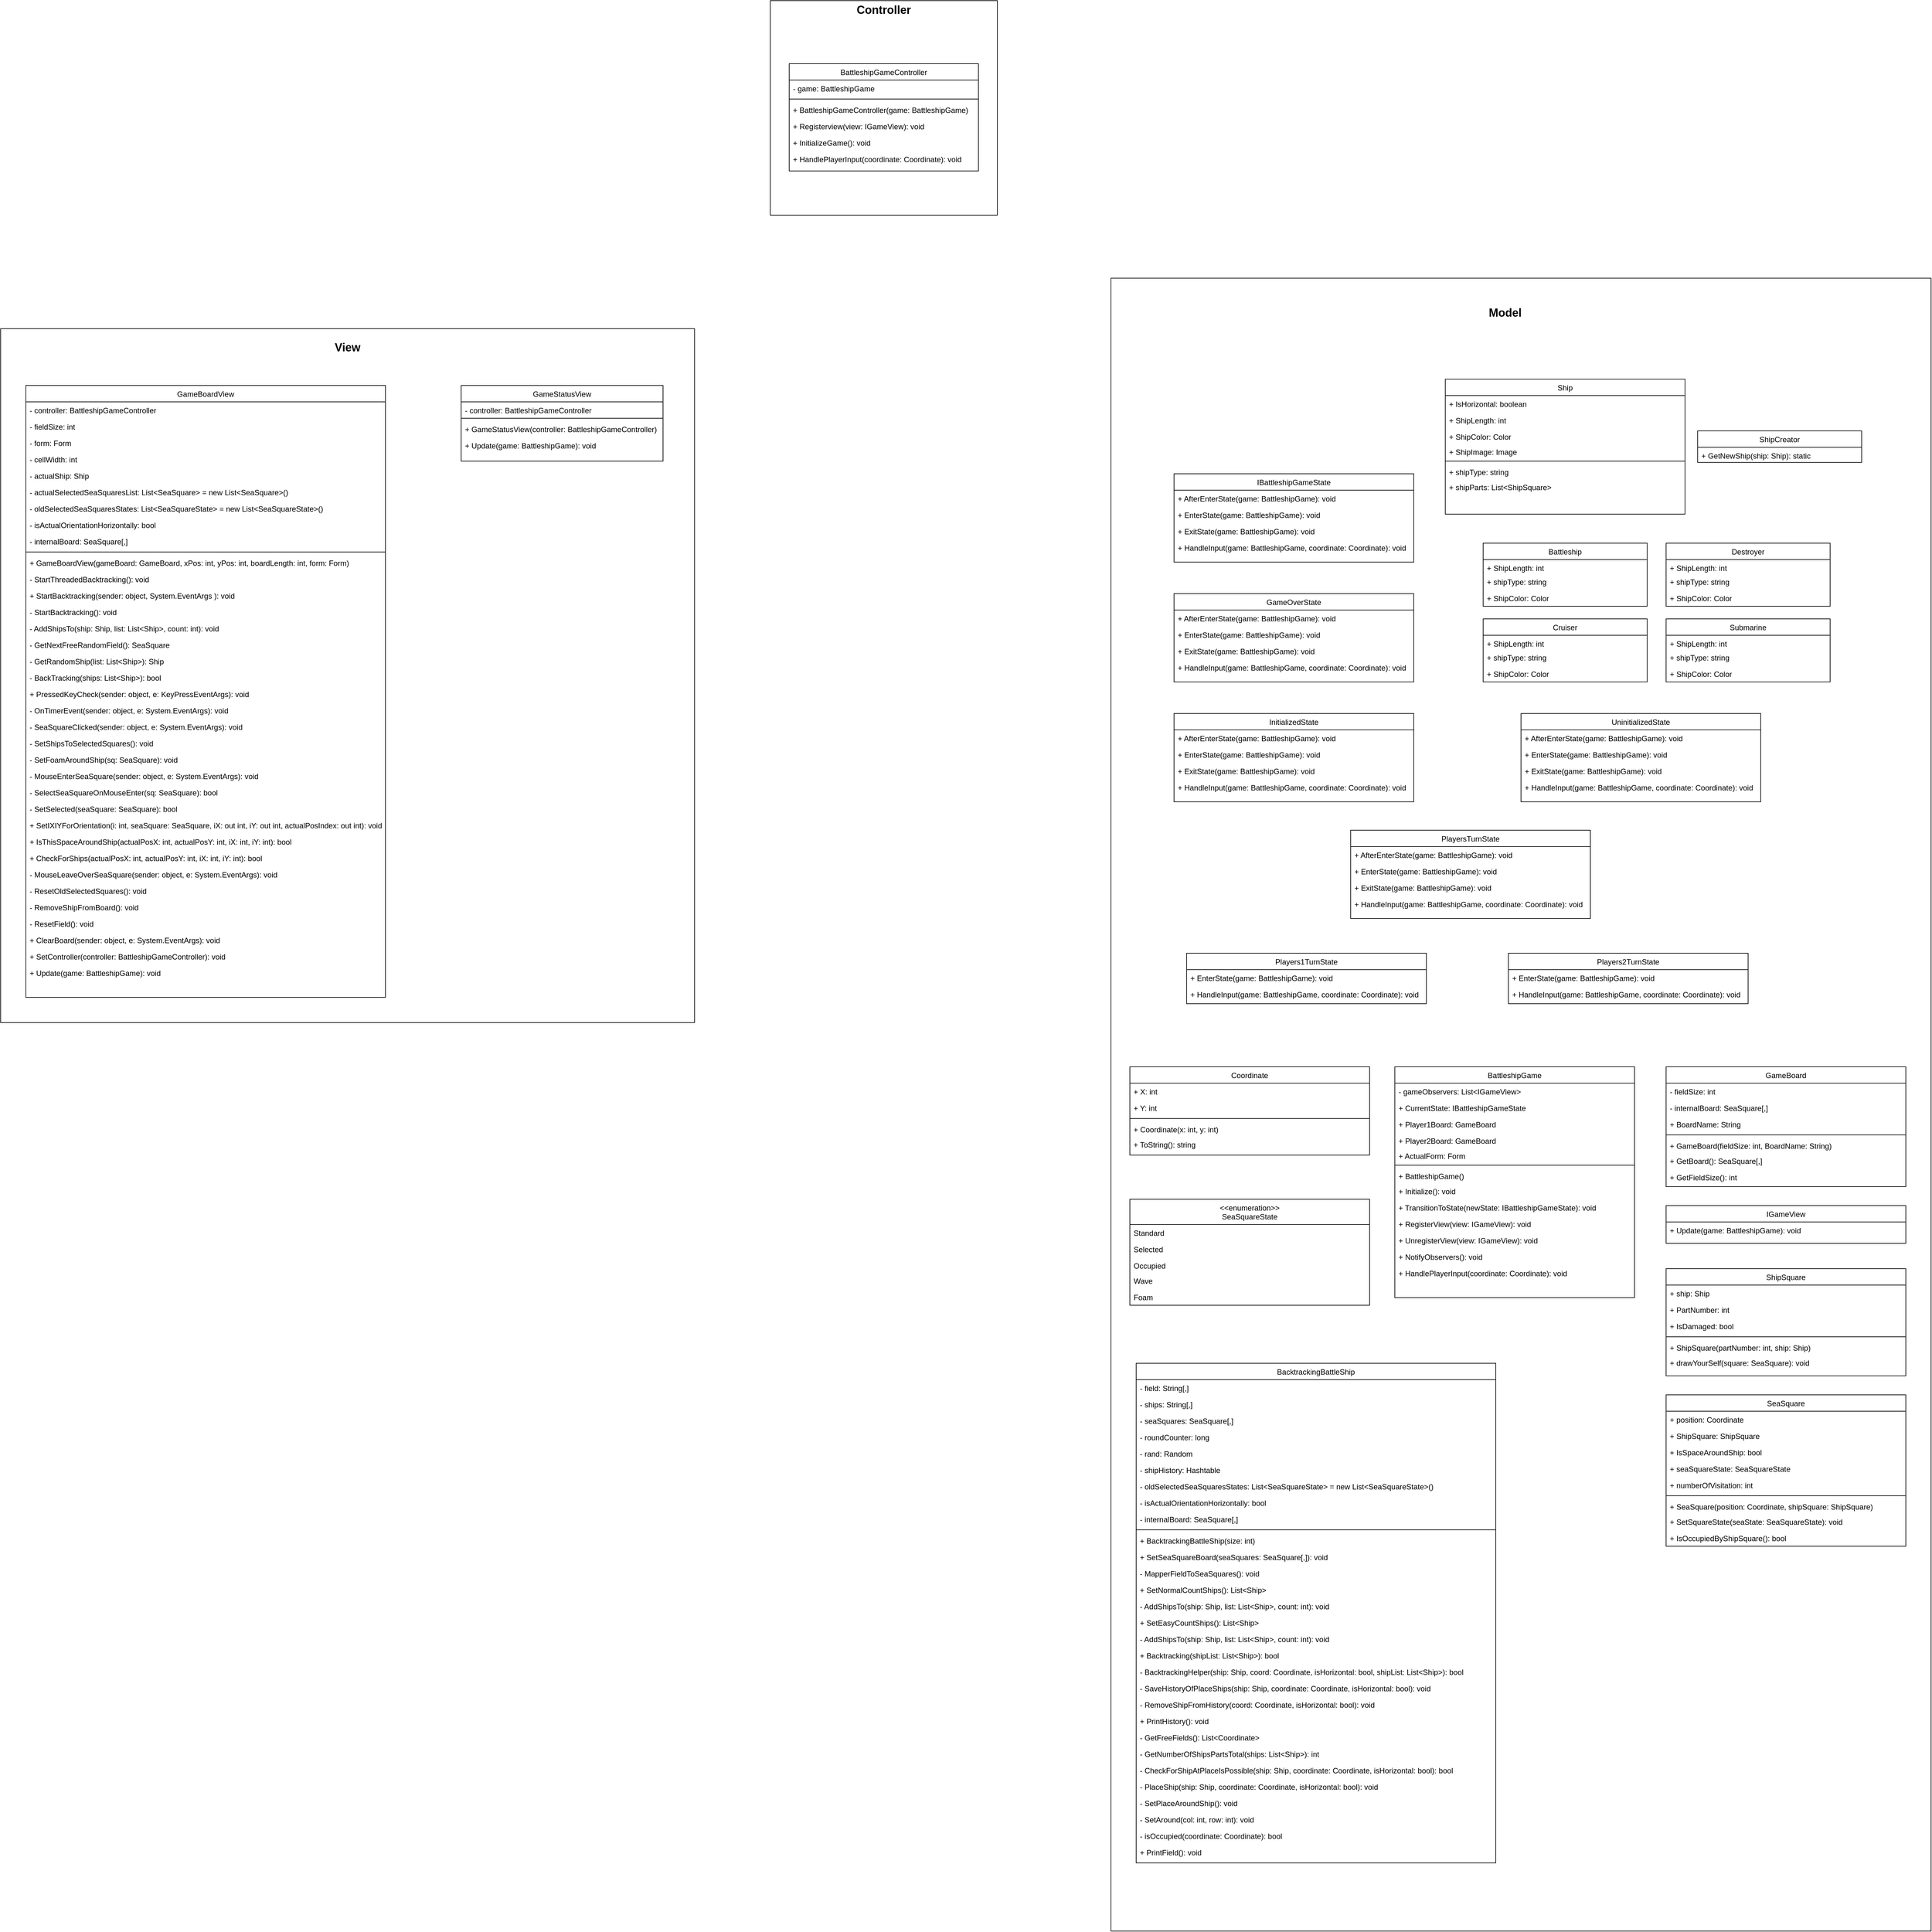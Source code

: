 <mxfile version="23.1.5" type="device">
  <diagram name="Seite-1" id="DJAtRy58HFnC1IyGBvIF">
    <mxGraphModel dx="6477" dy="2580" grid="1" gridSize="10" guides="1" tooltips="1" connect="1" arrows="1" fold="1" page="1" pageScale="1" pageWidth="827" pageHeight="1169" math="0" shadow="0">
      <root>
        <mxCell id="0" />
        <mxCell id="1" parent="0" />
        <mxCell id="2v_n0HTbieaGvONQU3wn-126" value="" style="whiteSpace=wrap;html=1;" parent="1" vertex="1">
          <mxGeometry x="-480" y="560" width="1300" height="2620" as="geometry" />
        </mxCell>
        <mxCell id="2v_n0HTbieaGvONQU3wn-127" value="Model" style="text;html=1;align=center;verticalAlign=middle;whiteSpace=wrap;rounded=0;fontSize=18;fontStyle=1" parent="1" vertex="1">
          <mxGeometry x="115" y="600" width="60" height="30" as="geometry" />
        </mxCell>
        <mxCell id="2v_n0HTbieaGvONQU3wn-128" value="GameOverState" style="swimlane;fontStyle=0;align=center;verticalAlign=top;childLayout=stackLayout;horizontal=1;startSize=26;horizontalStack=0;resizeParent=1;resizeLast=0;collapsible=1;marginBottom=0;rounded=0;shadow=0;strokeWidth=1;" parent="1" vertex="1">
          <mxGeometry x="-380" y="1060" width="380" height="140" as="geometry">
            <mxRectangle x="230" y="140" width="160" height="26" as="alternateBounds" />
          </mxGeometry>
        </mxCell>
        <mxCell id="2v_n0HTbieaGvONQU3wn-137" value="+ AfterEnterState(game: BattleshipGame): void" style="text;align=left;verticalAlign=top;spacingLeft=4;spacingRight=4;overflow=hidden;rotatable=0;points=[[0,0.5],[1,0.5]];portConstraint=eastwest;" parent="2v_n0HTbieaGvONQU3wn-128" vertex="1">
          <mxGeometry y="26" width="380" height="26" as="geometry" />
        </mxCell>
        <mxCell id="2v_n0HTbieaGvONQU3wn-138" value="+ EnterState(game: BattleshipGame): void" style="text;align=left;verticalAlign=top;spacingLeft=4;spacingRight=4;overflow=hidden;rotatable=0;points=[[0,0.5],[1,0.5]];portConstraint=eastwest;" parent="2v_n0HTbieaGvONQU3wn-128" vertex="1">
          <mxGeometry y="52" width="380" height="26" as="geometry" />
        </mxCell>
        <mxCell id="2v_n0HTbieaGvONQU3wn-139" value="+ ExitState(game: BattleshipGame): void" style="text;align=left;verticalAlign=top;spacingLeft=4;spacingRight=4;overflow=hidden;rotatable=0;points=[[0,0.5],[1,0.5]];portConstraint=eastwest;" parent="2v_n0HTbieaGvONQU3wn-128" vertex="1">
          <mxGeometry y="78" width="380" height="26" as="geometry" />
        </mxCell>
        <mxCell id="2v_n0HTbieaGvONQU3wn-140" value="+ HandleInput(game: BattleshipGame, coordinate: Coordinate): void" style="text;align=left;verticalAlign=top;spacingLeft=4;spacingRight=4;overflow=hidden;rotatable=0;points=[[0,0.5],[1,0.5]];portConstraint=eastwest;" parent="2v_n0HTbieaGvONQU3wn-128" vertex="1">
          <mxGeometry y="104" width="380" height="26" as="geometry" />
        </mxCell>
        <mxCell id="2v_n0HTbieaGvONQU3wn-141" value="Battleship" style="swimlane;fontStyle=0;align=center;verticalAlign=top;childLayout=stackLayout;horizontal=1;startSize=26;horizontalStack=0;resizeParent=1;resizeLast=0;collapsible=1;marginBottom=0;rounded=0;shadow=0;strokeWidth=1;" parent="1" vertex="1">
          <mxGeometry x="110" y="980" width="260" height="100" as="geometry">
            <mxRectangle x="230" y="140" width="160" height="26" as="alternateBounds" />
          </mxGeometry>
        </mxCell>
        <mxCell id="2v_n0HTbieaGvONQU3wn-142" value="+ ShipLength: int" style="text;align=left;verticalAlign=top;spacingLeft=4;spacingRight=4;overflow=hidden;rotatable=0;points=[[0,0.5],[1,0.5]];portConstraint=eastwest;" parent="2v_n0HTbieaGvONQU3wn-141" vertex="1">
          <mxGeometry y="26" width="260" height="22" as="geometry" />
        </mxCell>
        <mxCell id="2v_n0HTbieaGvONQU3wn-143" value="+ shipType: string" style="text;align=left;verticalAlign=top;spacingLeft=4;spacingRight=4;overflow=hidden;rotatable=0;points=[[0,0.5],[1,0.5]];portConstraint=eastwest;" parent="2v_n0HTbieaGvONQU3wn-141" vertex="1">
          <mxGeometry y="48" width="260" height="26" as="geometry" />
        </mxCell>
        <mxCell id="2v_n0HTbieaGvONQU3wn-144" value="+ ShipColor: Color" style="text;align=left;verticalAlign=top;spacingLeft=4;spacingRight=4;overflow=hidden;rotatable=0;points=[[0,0.5],[1,0.5]];portConstraint=eastwest;" parent="2v_n0HTbieaGvONQU3wn-141" vertex="1">
          <mxGeometry y="74" width="260" height="26" as="geometry" />
        </mxCell>
        <mxCell id="A3eWRK3vAUM6zeVs9f-A-1" value="" style="whiteSpace=wrap;html=1;aspect=fixed;" parent="1" vertex="1">
          <mxGeometry x="-2240" y="640" width="1100" height="1100" as="geometry" />
        </mxCell>
        <mxCell id="A3eWRK3vAUM6zeVs9f-A-2" value="View" style="text;html=1;align=center;verticalAlign=middle;whiteSpace=wrap;rounded=0;fontStyle=1;fontSize=18;" parent="1" vertex="1">
          <mxGeometry x="-1720" y="655" width="60" height="30" as="geometry" />
        </mxCell>
        <mxCell id="A3eWRK3vAUM6zeVs9f-A-3" value="GameBoardView" style="swimlane;fontStyle=0;align=center;verticalAlign=top;childLayout=stackLayout;horizontal=1;startSize=26;horizontalStack=0;resizeParent=1;resizeLast=0;collapsible=1;marginBottom=0;rounded=0;shadow=0;strokeWidth=1;" parent="1" vertex="1">
          <mxGeometry x="-2200" y="730" width="570" height="970" as="geometry">
            <mxRectangle x="230" y="140" width="160" height="26" as="alternateBounds" />
          </mxGeometry>
        </mxCell>
        <mxCell id="A3eWRK3vAUM6zeVs9f-A-4" value="- controller: BattleshipGameController" style="text;align=left;verticalAlign=top;spacingLeft=4;spacingRight=4;overflow=hidden;rotatable=0;points=[[0,0.5],[1,0.5]];portConstraint=eastwest;" parent="A3eWRK3vAUM6zeVs9f-A-3" vertex="1">
          <mxGeometry y="26" width="570" height="26" as="geometry" />
        </mxCell>
        <mxCell id="A3eWRK3vAUM6zeVs9f-A-5" value="- fieldSize: int" style="text;align=left;verticalAlign=top;spacingLeft=4;spacingRight=4;overflow=hidden;rotatable=0;points=[[0,0.5],[1,0.5]];portConstraint=eastwest;" parent="A3eWRK3vAUM6zeVs9f-A-3" vertex="1">
          <mxGeometry y="52" width="570" height="26" as="geometry" />
        </mxCell>
        <mxCell id="A3eWRK3vAUM6zeVs9f-A-6" value="- form: Form" style="text;align=left;verticalAlign=top;spacingLeft=4;spacingRight=4;overflow=hidden;rotatable=0;points=[[0,0.5],[1,0.5]];portConstraint=eastwest;" parent="A3eWRK3vAUM6zeVs9f-A-3" vertex="1">
          <mxGeometry y="78" width="570" height="26" as="geometry" />
        </mxCell>
        <mxCell id="A3eWRK3vAUM6zeVs9f-A-7" value="- cellWidth: int" style="text;align=left;verticalAlign=top;spacingLeft=4;spacingRight=4;overflow=hidden;rotatable=0;points=[[0,0.5],[1,0.5]];portConstraint=eastwest;rounded=0;shadow=0;html=0;" parent="A3eWRK3vAUM6zeVs9f-A-3" vertex="1">
          <mxGeometry y="104" width="570" height="26" as="geometry" />
        </mxCell>
        <mxCell id="A3eWRK3vAUM6zeVs9f-A-8" value="- actualShip: Ship" style="text;align=left;verticalAlign=top;spacingLeft=4;spacingRight=4;overflow=hidden;rotatable=0;points=[[0,0.5],[1,0.5]];portConstraint=eastwest;rounded=0;shadow=0;html=0;" parent="A3eWRK3vAUM6zeVs9f-A-3" vertex="1">
          <mxGeometry y="130" width="570" height="26" as="geometry" />
        </mxCell>
        <mxCell id="A3eWRK3vAUM6zeVs9f-A-57" value="- actualSelectedSeaSquaresList: List&lt;SeaSquare&gt; = new List&lt;SeaSquare&gt;()" style="text;align=left;verticalAlign=top;spacingLeft=4;spacingRight=4;overflow=hidden;rotatable=0;points=[[0,0.5],[1,0.5]];portConstraint=eastwest;rounded=0;shadow=0;html=0;" parent="A3eWRK3vAUM6zeVs9f-A-3" vertex="1">
          <mxGeometry y="156" width="570" height="26" as="geometry" />
        </mxCell>
        <mxCell id="A3eWRK3vAUM6zeVs9f-A-58" value="- oldSelectedSeaSquaresStates: List&lt;SeaSquareState&gt; = new List&lt;SeaSquareState&gt;()" style="text;align=left;verticalAlign=top;spacingLeft=4;spacingRight=4;overflow=hidden;rotatable=0;points=[[0,0.5],[1,0.5]];portConstraint=eastwest;rounded=0;shadow=0;html=0;" parent="A3eWRK3vAUM6zeVs9f-A-3" vertex="1">
          <mxGeometry y="182" width="570" height="26" as="geometry" />
        </mxCell>
        <mxCell id="A3eWRK3vAUM6zeVs9f-A-59" value="- isActualOrientationHorizontally: bool " style="text;align=left;verticalAlign=top;spacingLeft=4;spacingRight=4;overflow=hidden;rotatable=0;points=[[0,0.5],[1,0.5]];portConstraint=eastwest;rounded=0;shadow=0;html=0;" parent="A3eWRK3vAUM6zeVs9f-A-3" vertex="1">
          <mxGeometry y="208" width="570" height="26" as="geometry" />
        </mxCell>
        <mxCell id="A3eWRK3vAUM6zeVs9f-A-60" value="- internalBoard: SeaSquare[,]" style="text;align=left;verticalAlign=top;spacingLeft=4;spacingRight=4;overflow=hidden;rotatable=0;points=[[0,0.5],[1,0.5]];portConstraint=eastwest;rounded=0;shadow=0;html=0;" parent="A3eWRK3vAUM6zeVs9f-A-3" vertex="1">
          <mxGeometry y="234" width="570" height="26" as="geometry" />
        </mxCell>
        <mxCell id="A3eWRK3vAUM6zeVs9f-A-9" value="" style="line;html=1;strokeWidth=1;align=left;verticalAlign=middle;spacingTop=-1;spacingLeft=3;spacingRight=3;rotatable=0;labelPosition=right;points=[];portConstraint=eastwest;" parent="A3eWRK3vAUM6zeVs9f-A-3" vertex="1">
          <mxGeometry y="260" width="570" height="8" as="geometry" />
        </mxCell>
        <mxCell id="A3eWRK3vAUM6zeVs9f-A-10" value="+ GameBoardView(gameBoard: GameBoard, xPos: int, yPos: int, boardLength: int, form: Form)" style="text;align=left;verticalAlign=top;spacingLeft=4;spacingRight=4;overflow=hidden;rotatable=0;points=[[0,0.5],[1,0.5]];portConstraint=eastwest;" parent="A3eWRK3vAUM6zeVs9f-A-3" vertex="1">
          <mxGeometry y="268" width="570" height="26" as="geometry" />
        </mxCell>
        <mxCell id="A3eWRK3vAUM6zeVs9f-A-11" value="- StartThreadedBacktracking(): void " style="text;align=left;verticalAlign=top;spacingLeft=4;spacingRight=4;overflow=hidden;rotatable=0;points=[[0,0.5],[1,0.5]];portConstraint=eastwest;" parent="A3eWRK3vAUM6zeVs9f-A-3" vertex="1">
          <mxGeometry y="294" width="570" height="26" as="geometry" />
        </mxCell>
        <mxCell id="A3eWRK3vAUM6zeVs9f-A-12" value="+ StartBacktracking(sender: object, System.EventArgs ): void" style="text;align=left;verticalAlign=top;spacingLeft=4;spacingRight=4;overflow=hidden;rotatable=0;points=[[0,0.5],[1,0.5]];portConstraint=eastwest;" parent="A3eWRK3vAUM6zeVs9f-A-3" vertex="1">
          <mxGeometry y="320" width="570" height="26" as="geometry" />
        </mxCell>
        <mxCell id="A3eWRK3vAUM6zeVs9f-A-13" value="- StartBacktracking(): void" style="text;align=left;verticalAlign=top;spacingLeft=4;spacingRight=4;overflow=hidden;rotatable=0;points=[[0,0.5],[1,0.5]];portConstraint=eastwest;" parent="A3eWRK3vAUM6zeVs9f-A-3" vertex="1">
          <mxGeometry y="346" width="570" height="26" as="geometry" />
        </mxCell>
        <mxCell id="A3eWRK3vAUM6zeVs9f-A-14" value="- AddShipsTo(ship: Ship, list: List&lt;Ship&gt;, count: int): void" style="text;align=left;verticalAlign=top;spacingLeft=4;spacingRight=4;overflow=hidden;rotatable=0;points=[[0,0.5],[1,0.5]];portConstraint=eastwest;" parent="A3eWRK3vAUM6zeVs9f-A-3" vertex="1">
          <mxGeometry y="372" width="570" height="26" as="geometry" />
        </mxCell>
        <mxCell id="A3eWRK3vAUM6zeVs9f-A-15" value="- GetNextFreeRandomField(): SeaSquare" style="text;align=left;verticalAlign=top;spacingLeft=4;spacingRight=4;overflow=hidden;rotatable=0;points=[[0,0.5],[1,0.5]];portConstraint=eastwest;" parent="A3eWRK3vAUM6zeVs9f-A-3" vertex="1">
          <mxGeometry y="398" width="570" height="26" as="geometry" />
        </mxCell>
        <mxCell id="A3eWRK3vAUM6zeVs9f-A-61" value="- GetRandomShip(list: List&lt;Ship&gt;): Ship" style="text;align=left;verticalAlign=top;spacingLeft=4;spacingRight=4;overflow=hidden;rotatable=0;points=[[0,0.5],[1,0.5]];portConstraint=eastwest;" parent="A3eWRK3vAUM6zeVs9f-A-3" vertex="1">
          <mxGeometry y="424" width="570" height="26" as="geometry" />
        </mxCell>
        <mxCell id="A3eWRK3vAUM6zeVs9f-A-62" value="- BackTracking(ships: List&lt;Ship&gt;): bool" style="text;align=left;verticalAlign=top;spacingLeft=4;spacingRight=4;overflow=hidden;rotatable=0;points=[[0,0.5],[1,0.5]];portConstraint=eastwest;" parent="A3eWRK3vAUM6zeVs9f-A-3" vertex="1">
          <mxGeometry y="450" width="570" height="26" as="geometry" />
        </mxCell>
        <mxCell id="A3eWRK3vAUM6zeVs9f-A-63" value="+ PressedKeyCheck(sender: object, e: KeyPressEventArgs): void" style="text;align=left;verticalAlign=top;spacingLeft=4;spacingRight=4;overflow=hidden;rotatable=0;points=[[0,0.5],[1,0.5]];portConstraint=eastwest;" parent="A3eWRK3vAUM6zeVs9f-A-3" vertex="1">
          <mxGeometry y="476" width="570" height="26" as="geometry" />
        </mxCell>
        <mxCell id="A3eWRK3vAUM6zeVs9f-A-64" value="- OnTimerEvent(sender: object, e: System.EventArgs): void" style="text;align=left;verticalAlign=top;spacingLeft=4;spacingRight=4;overflow=hidden;rotatable=0;points=[[0,0.5],[1,0.5]];portConstraint=eastwest;" parent="A3eWRK3vAUM6zeVs9f-A-3" vertex="1">
          <mxGeometry y="502" width="570" height="26" as="geometry" />
        </mxCell>
        <mxCell id="A3eWRK3vAUM6zeVs9f-A-65" value="- SeaSquareClicked(sender: object, e: System.EventArgs): void" style="text;align=left;verticalAlign=top;spacingLeft=4;spacingRight=4;overflow=hidden;rotatable=0;points=[[0,0.5],[1,0.5]];portConstraint=eastwest;" parent="A3eWRK3vAUM6zeVs9f-A-3" vertex="1">
          <mxGeometry y="528" width="570" height="26" as="geometry" />
        </mxCell>
        <mxCell id="A3eWRK3vAUM6zeVs9f-A-66" value="- SetShipsToSelectedSquares(): void" style="text;align=left;verticalAlign=top;spacingLeft=4;spacingRight=4;overflow=hidden;rotatable=0;points=[[0,0.5],[1,0.5]];portConstraint=eastwest;" parent="A3eWRK3vAUM6zeVs9f-A-3" vertex="1">
          <mxGeometry y="554" width="570" height="26" as="geometry" />
        </mxCell>
        <mxCell id="A3eWRK3vAUM6zeVs9f-A-67" value="- SetFoamAroundShip(sq: SeaSquare): void" style="text;align=left;verticalAlign=top;spacingLeft=4;spacingRight=4;overflow=hidden;rotatable=0;points=[[0,0.5],[1,0.5]];portConstraint=eastwest;" parent="A3eWRK3vAUM6zeVs9f-A-3" vertex="1">
          <mxGeometry y="580" width="570" height="26" as="geometry" />
        </mxCell>
        <mxCell id="A3eWRK3vAUM6zeVs9f-A-68" value="- MouseEnterSeaSquare(sender: object, e: System.EventArgs): void" style="text;align=left;verticalAlign=top;spacingLeft=4;spacingRight=4;overflow=hidden;rotatable=0;points=[[0,0.5],[1,0.5]];portConstraint=eastwest;" parent="A3eWRK3vAUM6zeVs9f-A-3" vertex="1">
          <mxGeometry y="606" width="570" height="26" as="geometry" />
        </mxCell>
        <mxCell id="A3eWRK3vAUM6zeVs9f-A-69" value="- SelectSeaSquareOnMouseEnter(sq: SeaSquare): bool" style="text;align=left;verticalAlign=top;spacingLeft=4;spacingRight=4;overflow=hidden;rotatable=0;points=[[0,0.5],[1,0.5]];portConstraint=eastwest;" parent="A3eWRK3vAUM6zeVs9f-A-3" vertex="1">
          <mxGeometry y="632" width="570" height="26" as="geometry" />
        </mxCell>
        <mxCell id="A3eWRK3vAUM6zeVs9f-A-70" value="- SetSelected(seaSquare: SeaSquare): bool" style="text;align=left;verticalAlign=top;spacingLeft=4;spacingRight=4;overflow=hidden;rotatable=0;points=[[0,0.5],[1,0.5]];portConstraint=eastwest;" parent="A3eWRK3vAUM6zeVs9f-A-3" vertex="1">
          <mxGeometry y="658" width="570" height="26" as="geometry" />
        </mxCell>
        <mxCell id="A3eWRK3vAUM6zeVs9f-A-71" value="+ SetIXIYForOrientation(i: int, seaSquare: SeaSquare, iX: out int, iY: out int, actualPosIndex: out int): void" style="text;align=left;verticalAlign=top;spacingLeft=4;spacingRight=4;overflow=hidden;rotatable=0;points=[[0,0.5],[1,0.5]];portConstraint=eastwest;" parent="A3eWRK3vAUM6zeVs9f-A-3" vertex="1">
          <mxGeometry y="684" width="570" height="26" as="geometry" />
        </mxCell>
        <mxCell id="A3eWRK3vAUM6zeVs9f-A-72" value="+ IsThisSpaceAroundShip(actualPosX: int, actualPosY: int, iX: int, iY: int): bool" style="text;align=left;verticalAlign=top;spacingLeft=4;spacingRight=4;overflow=hidden;rotatable=0;points=[[0,0.5],[1,0.5]];portConstraint=eastwest;" parent="A3eWRK3vAUM6zeVs9f-A-3" vertex="1">
          <mxGeometry y="710" width="570" height="26" as="geometry" />
        </mxCell>
        <mxCell id="A3eWRK3vAUM6zeVs9f-A-73" value="+ CheckForShips(actualPosX: int, actualPosY: int, iX: int, iY: int): bool" style="text;align=left;verticalAlign=top;spacingLeft=4;spacingRight=4;overflow=hidden;rotatable=0;points=[[0,0.5],[1,0.5]];portConstraint=eastwest;" parent="A3eWRK3vAUM6zeVs9f-A-3" vertex="1">
          <mxGeometry y="736" width="570" height="26" as="geometry" />
        </mxCell>
        <mxCell id="A3eWRK3vAUM6zeVs9f-A-74" value="- MouseLeaveOverSeaSquare(sender: object, e: System.EventArgs): void" style="text;align=left;verticalAlign=top;spacingLeft=4;spacingRight=4;overflow=hidden;rotatable=0;points=[[0,0.5],[1,0.5]];portConstraint=eastwest;" parent="A3eWRK3vAUM6zeVs9f-A-3" vertex="1">
          <mxGeometry y="762" width="570" height="26" as="geometry" />
        </mxCell>
        <mxCell id="A3eWRK3vAUM6zeVs9f-A-75" value="- ResetOldSelectedSquares(): void" style="text;align=left;verticalAlign=top;spacingLeft=4;spacingRight=4;overflow=hidden;rotatable=0;points=[[0,0.5],[1,0.5]];portConstraint=eastwest;" parent="A3eWRK3vAUM6zeVs9f-A-3" vertex="1">
          <mxGeometry y="788" width="570" height="26" as="geometry" />
        </mxCell>
        <mxCell id="A3eWRK3vAUM6zeVs9f-A-76" value="- RemoveShipFromBoard(): void" style="text;align=left;verticalAlign=top;spacingLeft=4;spacingRight=4;overflow=hidden;rotatable=0;points=[[0,0.5],[1,0.5]];portConstraint=eastwest;" parent="A3eWRK3vAUM6zeVs9f-A-3" vertex="1">
          <mxGeometry y="814" width="570" height="26" as="geometry" />
        </mxCell>
        <mxCell id="A3eWRK3vAUM6zeVs9f-A-77" value="- ResetField(): void" style="text;align=left;verticalAlign=top;spacingLeft=4;spacingRight=4;overflow=hidden;rotatable=0;points=[[0,0.5],[1,0.5]];portConstraint=eastwest;" parent="A3eWRK3vAUM6zeVs9f-A-3" vertex="1">
          <mxGeometry y="840" width="570" height="26" as="geometry" />
        </mxCell>
        <mxCell id="A3eWRK3vAUM6zeVs9f-A-78" value="+ ClearBoard(sender: object, e: System.EventArgs): void" style="text;align=left;verticalAlign=top;spacingLeft=4;spacingRight=4;overflow=hidden;rotatable=0;points=[[0,0.5],[1,0.5]];portConstraint=eastwest;" parent="A3eWRK3vAUM6zeVs9f-A-3" vertex="1">
          <mxGeometry y="866" width="570" height="26" as="geometry" />
        </mxCell>
        <mxCell id="A3eWRK3vAUM6zeVs9f-A-79" value="+ SetController(controller: BattleshipGameController): void" style="text;align=left;verticalAlign=top;spacingLeft=4;spacingRight=4;overflow=hidden;rotatable=0;points=[[0,0.5],[1,0.5]];portConstraint=eastwest;" parent="A3eWRK3vAUM6zeVs9f-A-3" vertex="1">
          <mxGeometry y="892" width="570" height="26" as="geometry" />
        </mxCell>
        <mxCell id="A3eWRK3vAUM6zeVs9f-A-80" value="+ Update(game: BattleshipGame): void" style="text;align=left;verticalAlign=top;spacingLeft=4;spacingRight=4;overflow=hidden;rotatable=0;points=[[0,0.5],[1,0.5]];portConstraint=eastwest;" parent="A3eWRK3vAUM6zeVs9f-A-3" vertex="1">
          <mxGeometry y="918" width="570" height="26" as="geometry" />
        </mxCell>
        <mxCell id="A3eWRK3vAUM6zeVs9f-A-16" value="GameStatusView" style="swimlane;fontStyle=0;align=center;verticalAlign=top;childLayout=stackLayout;horizontal=1;startSize=26;horizontalStack=0;resizeParent=1;resizeLast=0;collapsible=1;marginBottom=0;rounded=0;shadow=0;strokeWidth=1;" parent="1" vertex="1">
          <mxGeometry x="-1510" y="730" width="320" height="120" as="geometry">
            <mxRectangle x="230" y="140" width="160" height="26" as="alternateBounds" />
          </mxGeometry>
        </mxCell>
        <mxCell id="A3eWRK3vAUM6zeVs9f-A-17" value="- controller: BattleshipGameController" style="text;align=left;verticalAlign=top;spacingLeft=4;spacingRight=4;overflow=hidden;rotatable=0;points=[[0,0.5],[1,0.5]];portConstraint=eastwest;" parent="A3eWRK3vAUM6zeVs9f-A-16" vertex="1">
          <mxGeometry y="26" width="320" height="22" as="geometry" />
        </mxCell>
        <mxCell id="A3eWRK3vAUM6zeVs9f-A-22" value="" style="line;html=1;strokeWidth=1;align=left;verticalAlign=middle;spacingTop=-1;spacingLeft=3;spacingRight=3;rotatable=0;labelPosition=right;points=[];portConstraint=eastwest;" parent="A3eWRK3vAUM6zeVs9f-A-16" vertex="1">
          <mxGeometry y="48" width="320" height="8" as="geometry" />
        </mxCell>
        <mxCell id="A3eWRK3vAUM6zeVs9f-A-23" value="+ GameStatusView(controller: BattleshipGameController)" style="text;align=left;verticalAlign=top;spacingLeft=4;spacingRight=4;overflow=hidden;rotatable=0;points=[[0,0.5],[1,0.5]];portConstraint=eastwest;" parent="A3eWRK3vAUM6zeVs9f-A-16" vertex="1">
          <mxGeometry y="56" width="320" height="26" as="geometry" />
        </mxCell>
        <mxCell id="A3eWRK3vAUM6zeVs9f-A-24" value="+ Update(game: BattleshipGame): void" style="text;align=left;verticalAlign=top;spacingLeft=4;spacingRight=4;overflow=hidden;rotatable=0;points=[[0,0.5],[1,0.5]];portConstraint=eastwest;" parent="A3eWRK3vAUM6zeVs9f-A-16" vertex="1">
          <mxGeometry y="82" width="320" height="26" as="geometry" />
        </mxCell>
        <mxCell id="A3eWRK3vAUM6zeVs9f-A-29" value="" style="whiteSpace=wrap;html=1;fontSize=12;" parent="1" vertex="1">
          <mxGeometry x="-1020" y="120" width="360" height="340" as="geometry" />
        </mxCell>
        <mxCell id="A3eWRK3vAUM6zeVs9f-A-30" value="Controller" style="text;html=1;align=center;verticalAlign=middle;whiteSpace=wrap;rounded=0;fontSize=18;fontStyle=1" parent="1" vertex="1">
          <mxGeometry x="-870" y="120" width="60" height="30" as="geometry" />
        </mxCell>
        <mxCell id="A3eWRK3vAUM6zeVs9f-A-31" value="BattleshipGameController" style="swimlane;fontStyle=0;align=center;verticalAlign=top;childLayout=stackLayout;horizontal=1;startSize=26;horizontalStack=0;resizeParent=1;resizeLast=0;collapsible=1;marginBottom=0;rounded=0;shadow=0;strokeWidth=1;" parent="1" vertex="1">
          <mxGeometry x="-990" y="220" width="300" height="170" as="geometry">
            <mxRectangle x="230" y="140" width="160" height="26" as="alternateBounds" />
          </mxGeometry>
        </mxCell>
        <mxCell id="A3eWRK3vAUM6zeVs9f-A-32" value="- game: BattleshipGame" style="text;align=left;verticalAlign=top;spacingLeft=4;spacingRight=4;overflow=hidden;rotatable=0;points=[[0,0.5],[1,0.5]];portConstraint=eastwest;" parent="A3eWRK3vAUM6zeVs9f-A-31" vertex="1">
          <mxGeometry y="26" width="300" height="26" as="geometry" />
        </mxCell>
        <mxCell id="A3eWRK3vAUM6zeVs9f-A-37" value="" style="line;html=1;strokeWidth=1;align=left;verticalAlign=middle;spacingTop=-1;spacingLeft=3;spacingRight=3;rotatable=0;labelPosition=right;points=[];portConstraint=eastwest;" parent="A3eWRK3vAUM6zeVs9f-A-31" vertex="1">
          <mxGeometry y="52" width="300" height="8" as="geometry" />
        </mxCell>
        <mxCell id="A3eWRK3vAUM6zeVs9f-A-38" value="+ BattleshipGameController(game: BattleshipGame)" style="text;align=left;verticalAlign=top;spacingLeft=4;spacingRight=4;overflow=hidden;rotatable=0;points=[[0,0.5],[1,0.5]];portConstraint=eastwest;" parent="A3eWRK3vAUM6zeVs9f-A-31" vertex="1">
          <mxGeometry y="60" width="300" height="26" as="geometry" />
        </mxCell>
        <mxCell id="A3eWRK3vAUM6zeVs9f-A-39" value="+ Registerview(view: IGameView): void" style="text;align=left;verticalAlign=top;spacingLeft=4;spacingRight=4;overflow=hidden;rotatable=0;points=[[0,0.5],[1,0.5]];portConstraint=eastwest;" parent="A3eWRK3vAUM6zeVs9f-A-31" vertex="1">
          <mxGeometry y="86" width="300" height="26" as="geometry" />
        </mxCell>
        <mxCell id="A3eWRK3vAUM6zeVs9f-A-40" value="+ InitializeGame(): void" style="text;align=left;verticalAlign=top;spacingLeft=4;spacingRight=4;overflow=hidden;rotatable=0;points=[[0,0.5],[1,0.5]];portConstraint=eastwest;" parent="A3eWRK3vAUM6zeVs9f-A-31" vertex="1">
          <mxGeometry y="112" width="300" height="26" as="geometry" />
        </mxCell>
        <mxCell id="A3eWRK3vAUM6zeVs9f-A-41" value="+ HandlePlayerInput(coordinate: Coordinate): void" style="text;align=left;verticalAlign=top;spacingLeft=4;spacingRight=4;overflow=hidden;rotatable=0;points=[[0,0.5],[1,0.5]];portConstraint=eastwest;" parent="A3eWRK3vAUM6zeVs9f-A-31" vertex="1">
          <mxGeometry y="138" width="300" height="26" as="geometry" />
        </mxCell>
        <mxCell id="A3eWRK3vAUM6zeVs9f-A-81" value="InitializedState" style="swimlane;fontStyle=0;align=center;verticalAlign=top;childLayout=stackLayout;horizontal=1;startSize=26;horizontalStack=0;resizeParent=1;resizeLast=0;collapsible=1;marginBottom=0;rounded=0;shadow=0;strokeWidth=1;" parent="1" vertex="1">
          <mxGeometry x="-380" y="1250" width="380" height="140" as="geometry">
            <mxRectangle x="230" y="140" width="160" height="26" as="alternateBounds" />
          </mxGeometry>
        </mxCell>
        <mxCell id="A3eWRK3vAUM6zeVs9f-A-82" value="+ AfterEnterState(game: BattleshipGame): void" style="text;align=left;verticalAlign=top;spacingLeft=4;spacingRight=4;overflow=hidden;rotatable=0;points=[[0,0.5],[1,0.5]];portConstraint=eastwest;" parent="A3eWRK3vAUM6zeVs9f-A-81" vertex="1">
          <mxGeometry y="26" width="380" height="26" as="geometry" />
        </mxCell>
        <mxCell id="A3eWRK3vAUM6zeVs9f-A-83" value="+ EnterState(game: BattleshipGame): void" style="text;align=left;verticalAlign=top;spacingLeft=4;spacingRight=4;overflow=hidden;rotatable=0;points=[[0,0.5],[1,0.5]];portConstraint=eastwest;" parent="A3eWRK3vAUM6zeVs9f-A-81" vertex="1">
          <mxGeometry y="52" width="380" height="26" as="geometry" />
        </mxCell>
        <mxCell id="A3eWRK3vAUM6zeVs9f-A-84" value="+ ExitState(game: BattleshipGame): void" style="text;align=left;verticalAlign=top;spacingLeft=4;spacingRight=4;overflow=hidden;rotatable=0;points=[[0,0.5],[1,0.5]];portConstraint=eastwest;" parent="A3eWRK3vAUM6zeVs9f-A-81" vertex="1">
          <mxGeometry y="78" width="380" height="26" as="geometry" />
        </mxCell>
        <mxCell id="A3eWRK3vAUM6zeVs9f-A-85" value="+ HandleInput(game: BattleshipGame, coordinate: Coordinate): void" style="text;align=left;verticalAlign=top;spacingLeft=4;spacingRight=4;overflow=hidden;rotatable=0;points=[[0,0.5],[1,0.5]];portConstraint=eastwest;" parent="A3eWRK3vAUM6zeVs9f-A-81" vertex="1">
          <mxGeometry y="104" width="380" height="26" as="geometry" />
        </mxCell>
        <mxCell id="A3eWRK3vAUM6zeVs9f-A-86" value="IBattleshipGameState" style="swimlane;fontStyle=0;align=center;verticalAlign=top;childLayout=stackLayout;horizontal=1;startSize=26;horizontalStack=0;resizeParent=1;resizeLast=0;collapsible=1;marginBottom=0;rounded=0;shadow=0;strokeWidth=1;" parent="1" vertex="1">
          <mxGeometry x="-380" y="870" width="380" height="140" as="geometry">
            <mxRectangle x="230" y="140" width="160" height="26" as="alternateBounds" />
          </mxGeometry>
        </mxCell>
        <mxCell id="A3eWRK3vAUM6zeVs9f-A-87" value="+ AfterEnterState(game: BattleshipGame): void" style="text;align=left;verticalAlign=top;spacingLeft=4;spacingRight=4;overflow=hidden;rotatable=0;points=[[0,0.5],[1,0.5]];portConstraint=eastwest;" parent="A3eWRK3vAUM6zeVs9f-A-86" vertex="1">
          <mxGeometry y="26" width="380" height="26" as="geometry" />
        </mxCell>
        <mxCell id="A3eWRK3vAUM6zeVs9f-A-88" value="+ EnterState(game: BattleshipGame): void" style="text;align=left;verticalAlign=top;spacingLeft=4;spacingRight=4;overflow=hidden;rotatable=0;points=[[0,0.5],[1,0.5]];portConstraint=eastwest;" parent="A3eWRK3vAUM6zeVs9f-A-86" vertex="1">
          <mxGeometry y="52" width="380" height="26" as="geometry" />
        </mxCell>
        <mxCell id="A3eWRK3vAUM6zeVs9f-A-89" value="+ ExitState(game: BattleshipGame): void" style="text;align=left;verticalAlign=top;spacingLeft=4;spacingRight=4;overflow=hidden;rotatable=0;points=[[0,0.5],[1,0.5]];portConstraint=eastwest;" parent="A3eWRK3vAUM6zeVs9f-A-86" vertex="1">
          <mxGeometry y="78" width="380" height="26" as="geometry" />
        </mxCell>
        <mxCell id="A3eWRK3vAUM6zeVs9f-A-90" value="+ HandleInput(game: BattleshipGame, coordinate: Coordinate): void" style="text;align=left;verticalAlign=top;spacingLeft=4;spacingRight=4;overflow=hidden;rotatable=0;points=[[0,0.5],[1,0.5]];portConstraint=eastwest;" parent="A3eWRK3vAUM6zeVs9f-A-86" vertex="1">
          <mxGeometry y="104" width="380" height="26" as="geometry" />
        </mxCell>
        <mxCell id="A3eWRK3vAUM6zeVs9f-A-91" value="Players1TurnState" style="swimlane;fontStyle=0;align=center;verticalAlign=top;childLayout=stackLayout;horizontal=1;startSize=26;horizontalStack=0;resizeParent=1;resizeLast=0;collapsible=1;marginBottom=0;rounded=0;shadow=0;strokeWidth=1;" parent="1" vertex="1">
          <mxGeometry x="-360" y="1630" width="380" height="80" as="geometry">
            <mxRectangle x="230" y="140" width="160" height="26" as="alternateBounds" />
          </mxGeometry>
        </mxCell>
        <mxCell id="A3eWRK3vAUM6zeVs9f-A-93" value="+ EnterState(game: BattleshipGame): void" style="text;align=left;verticalAlign=top;spacingLeft=4;spacingRight=4;overflow=hidden;rotatable=0;points=[[0,0.5],[1,0.5]];portConstraint=eastwest;" parent="A3eWRK3vAUM6zeVs9f-A-91" vertex="1">
          <mxGeometry y="26" width="380" height="26" as="geometry" />
        </mxCell>
        <mxCell id="A3eWRK3vAUM6zeVs9f-A-95" value="+ HandleInput(game: BattleshipGame, coordinate: Coordinate): void" style="text;align=left;verticalAlign=top;spacingLeft=4;spacingRight=4;overflow=hidden;rotatable=0;points=[[0,0.5],[1,0.5]];portConstraint=eastwest;" parent="A3eWRK3vAUM6zeVs9f-A-91" vertex="1">
          <mxGeometry y="52" width="380" height="26" as="geometry" />
        </mxCell>
        <mxCell id="A3eWRK3vAUM6zeVs9f-A-96" value="Players2TurnState" style="swimlane;fontStyle=0;align=center;verticalAlign=top;childLayout=stackLayout;horizontal=1;startSize=26;horizontalStack=0;resizeParent=1;resizeLast=0;collapsible=1;marginBottom=0;rounded=0;shadow=0;strokeWidth=1;" parent="1" vertex="1">
          <mxGeometry x="150" y="1630" width="380" height="80" as="geometry">
            <mxRectangle x="230" y="140" width="160" height="26" as="alternateBounds" />
          </mxGeometry>
        </mxCell>
        <mxCell id="A3eWRK3vAUM6zeVs9f-A-97" value="+ EnterState(game: BattleshipGame): void" style="text;align=left;verticalAlign=top;spacingLeft=4;spacingRight=4;overflow=hidden;rotatable=0;points=[[0,0.5],[1,0.5]];portConstraint=eastwest;" parent="A3eWRK3vAUM6zeVs9f-A-96" vertex="1">
          <mxGeometry y="26" width="380" height="26" as="geometry" />
        </mxCell>
        <mxCell id="A3eWRK3vAUM6zeVs9f-A-98" value="+ HandleInput(game: BattleshipGame, coordinate: Coordinate): void" style="text;align=left;verticalAlign=top;spacingLeft=4;spacingRight=4;overflow=hidden;rotatable=0;points=[[0,0.5],[1,0.5]];portConstraint=eastwest;" parent="A3eWRK3vAUM6zeVs9f-A-96" vertex="1">
          <mxGeometry y="52" width="380" height="26" as="geometry" />
        </mxCell>
        <mxCell id="A3eWRK3vAUM6zeVs9f-A-99" value="PlayersTurnState" style="swimlane;fontStyle=0;align=center;verticalAlign=top;childLayout=stackLayout;horizontal=1;startSize=26;horizontalStack=0;resizeParent=1;resizeLast=0;collapsible=1;marginBottom=0;rounded=0;shadow=0;strokeWidth=1;" parent="1" vertex="1">
          <mxGeometry x="-100" y="1435" width="380" height="140" as="geometry">
            <mxRectangle x="230" y="140" width="160" height="26" as="alternateBounds" />
          </mxGeometry>
        </mxCell>
        <mxCell id="A3eWRK3vAUM6zeVs9f-A-100" value="+ AfterEnterState(game: BattleshipGame): void" style="text;align=left;verticalAlign=top;spacingLeft=4;spacingRight=4;overflow=hidden;rotatable=0;points=[[0,0.5],[1,0.5]];portConstraint=eastwest;" parent="A3eWRK3vAUM6zeVs9f-A-99" vertex="1">
          <mxGeometry y="26" width="380" height="26" as="geometry" />
        </mxCell>
        <mxCell id="A3eWRK3vAUM6zeVs9f-A-101" value="+ EnterState(game: BattleshipGame): void" style="text;align=left;verticalAlign=top;spacingLeft=4;spacingRight=4;overflow=hidden;rotatable=0;points=[[0,0.5],[1,0.5]];portConstraint=eastwest;" parent="A3eWRK3vAUM6zeVs9f-A-99" vertex="1">
          <mxGeometry y="52" width="380" height="26" as="geometry" />
        </mxCell>
        <mxCell id="A3eWRK3vAUM6zeVs9f-A-102" value="+ ExitState(game: BattleshipGame): void" style="text;align=left;verticalAlign=top;spacingLeft=4;spacingRight=4;overflow=hidden;rotatable=0;points=[[0,0.5],[1,0.5]];portConstraint=eastwest;" parent="A3eWRK3vAUM6zeVs9f-A-99" vertex="1">
          <mxGeometry y="78" width="380" height="26" as="geometry" />
        </mxCell>
        <mxCell id="A3eWRK3vAUM6zeVs9f-A-103" value="+ HandleInput(game: BattleshipGame, coordinate: Coordinate): void" style="text;align=left;verticalAlign=top;spacingLeft=4;spacingRight=4;overflow=hidden;rotatable=0;points=[[0,0.5],[1,0.5]];portConstraint=eastwest;" parent="A3eWRK3vAUM6zeVs9f-A-99" vertex="1">
          <mxGeometry y="104" width="380" height="26" as="geometry" />
        </mxCell>
        <mxCell id="A3eWRK3vAUM6zeVs9f-A-104" value="UninitializedState" style="swimlane;fontStyle=0;align=center;verticalAlign=top;childLayout=stackLayout;horizontal=1;startSize=26;horizontalStack=0;resizeParent=1;resizeLast=0;collapsible=1;marginBottom=0;rounded=0;shadow=0;strokeWidth=1;" parent="1" vertex="1">
          <mxGeometry x="170" y="1250" width="380" height="140" as="geometry">
            <mxRectangle x="230" y="140" width="160" height="26" as="alternateBounds" />
          </mxGeometry>
        </mxCell>
        <mxCell id="A3eWRK3vAUM6zeVs9f-A-105" value="+ AfterEnterState(game: BattleshipGame): void" style="text;align=left;verticalAlign=top;spacingLeft=4;spacingRight=4;overflow=hidden;rotatable=0;points=[[0,0.5],[1,0.5]];portConstraint=eastwest;" parent="A3eWRK3vAUM6zeVs9f-A-104" vertex="1">
          <mxGeometry y="26" width="380" height="26" as="geometry" />
        </mxCell>
        <mxCell id="A3eWRK3vAUM6zeVs9f-A-106" value="+ EnterState(game: BattleshipGame): void" style="text;align=left;verticalAlign=top;spacingLeft=4;spacingRight=4;overflow=hidden;rotatable=0;points=[[0,0.5],[1,0.5]];portConstraint=eastwest;" parent="A3eWRK3vAUM6zeVs9f-A-104" vertex="1">
          <mxGeometry y="52" width="380" height="26" as="geometry" />
        </mxCell>
        <mxCell id="A3eWRK3vAUM6zeVs9f-A-107" value="+ ExitState(game: BattleshipGame): void" style="text;align=left;verticalAlign=top;spacingLeft=4;spacingRight=4;overflow=hidden;rotatable=0;points=[[0,0.5],[1,0.5]];portConstraint=eastwest;" parent="A3eWRK3vAUM6zeVs9f-A-104" vertex="1">
          <mxGeometry y="78" width="380" height="26" as="geometry" />
        </mxCell>
        <mxCell id="A3eWRK3vAUM6zeVs9f-A-108" value="+ HandleInput(game: BattleshipGame, coordinate: Coordinate): void" style="text;align=left;verticalAlign=top;spacingLeft=4;spacingRight=4;overflow=hidden;rotatable=0;points=[[0,0.5],[1,0.5]];portConstraint=eastwest;" parent="A3eWRK3vAUM6zeVs9f-A-104" vertex="1">
          <mxGeometry y="104" width="380" height="26" as="geometry" />
        </mxCell>
        <mxCell id="A3eWRK3vAUM6zeVs9f-A-109" value="Cruiser" style="swimlane;fontStyle=0;align=center;verticalAlign=top;childLayout=stackLayout;horizontal=1;startSize=26;horizontalStack=0;resizeParent=1;resizeLast=0;collapsible=1;marginBottom=0;rounded=0;shadow=0;strokeWidth=1;" parent="1" vertex="1">
          <mxGeometry x="110" y="1100" width="260" height="100" as="geometry">
            <mxRectangle x="230" y="140" width="160" height="26" as="alternateBounds" />
          </mxGeometry>
        </mxCell>
        <mxCell id="A3eWRK3vAUM6zeVs9f-A-110" value="+ ShipLength: int" style="text;align=left;verticalAlign=top;spacingLeft=4;spacingRight=4;overflow=hidden;rotatable=0;points=[[0,0.5],[1,0.5]];portConstraint=eastwest;" parent="A3eWRK3vAUM6zeVs9f-A-109" vertex="1">
          <mxGeometry y="26" width="260" height="22" as="geometry" />
        </mxCell>
        <mxCell id="A3eWRK3vAUM6zeVs9f-A-111" value="+ shipType: string" style="text;align=left;verticalAlign=top;spacingLeft=4;spacingRight=4;overflow=hidden;rotatable=0;points=[[0,0.5],[1,0.5]];portConstraint=eastwest;" parent="A3eWRK3vAUM6zeVs9f-A-109" vertex="1">
          <mxGeometry y="48" width="260" height="26" as="geometry" />
        </mxCell>
        <mxCell id="A3eWRK3vAUM6zeVs9f-A-112" value="+ ShipColor: Color" style="text;align=left;verticalAlign=top;spacingLeft=4;spacingRight=4;overflow=hidden;rotatable=0;points=[[0,0.5],[1,0.5]];portConstraint=eastwest;" parent="A3eWRK3vAUM6zeVs9f-A-109" vertex="1">
          <mxGeometry y="74" width="260" height="26" as="geometry" />
        </mxCell>
        <mxCell id="A3eWRK3vAUM6zeVs9f-A-113" value="Destroyer" style="swimlane;fontStyle=0;align=center;verticalAlign=top;childLayout=stackLayout;horizontal=1;startSize=26;horizontalStack=0;resizeParent=1;resizeLast=0;collapsible=1;marginBottom=0;rounded=0;shadow=0;strokeWidth=1;" parent="1" vertex="1">
          <mxGeometry x="400" y="980" width="260" height="100" as="geometry">
            <mxRectangle x="230" y="140" width="160" height="26" as="alternateBounds" />
          </mxGeometry>
        </mxCell>
        <mxCell id="A3eWRK3vAUM6zeVs9f-A-114" value="+ ShipLength: int" style="text;align=left;verticalAlign=top;spacingLeft=4;spacingRight=4;overflow=hidden;rotatable=0;points=[[0,0.5],[1,0.5]];portConstraint=eastwest;" parent="A3eWRK3vAUM6zeVs9f-A-113" vertex="1">
          <mxGeometry y="26" width="260" height="22" as="geometry" />
        </mxCell>
        <mxCell id="A3eWRK3vAUM6zeVs9f-A-115" value="+ shipType: string" style="text;align=left;verticalAlign=top;spacingLeft=4;spacingRight=4;overflow=hidden;rotatable=0;points=[[0,0.5],[1,0.5]];portConstraint=eastwest;" parent="A3eWRK3vAUM6zeVs9f-A-113" vertex="1">
          <mxGeometry y="48" width="260" height="26" as="geometry" />
        </mxCell>
        <mxCell id="A3eWRK3vAUM6zeVs9f-A-116" value="+ ShipColor: Color" style="text;align=left;verticalAlign=top;spacingLeft=4;spacingRight=4;overflow=hidden;rotatable=0;points=[[0,0.5],[1,0.5]];portConstraint=eastwest;" parent="A3eWRK3vAUM6zeVs9f-A-113" vertex="1">
          <mxGeometry y="74" width="260" height="26" as="geometry" />
        </mxCell>
        <mxCell id="A3eWRK3vAUM6zeVs9f-A-117" value="Submarine" style="swimlane;fontStyle=0;align=center;verticalAlign=top;childLayout=stackLayout;horizontal=1;startSize=26;horizontalStack=0;resizeParent=1;resizeLast=0;collapsible=1;marginBottom=0;rounded=0;shadow=0;strokeWidth=1;" parent="1" vertex="1">
          <mxGeometry x="400" y="1100" width="260" height="100" as="geometry">
            <mxRectangle x="230" y="140" width="160" height="26" as="alternateBounds" />
          </mxGeometry>
        </mxCell>
        <mxCell id="A3eWRK3vAUM6zeVs9f-A-118" value="+ ShipLength: int" style="text;align=left;verticalAlign=top;spacingLeft=4;spacingRight=4;overflow=hidden;rotatable=0;points=[[0,0.5],[1,0.5]];portConstraint=eastwest;" parent="A3eWRK3vAUM6zeVs9f-A-117" vertex="1">
          <mxGeometry y="26" width="260" height="22" as="geometry" />
        </mxCell>
        <mxCell id="A3eWRK3vAUM6zeVs9f-A-119" value="+ shipType: string" style="text;align=left;verticalAlign=top;spacingLeft=4;spacingRight=4;overflow=hidden;rotatable=0;points=[[0,0.5],[1,0.5]];portConstraint=eastwest;" parent="A3eWRK3vAUM6zeVs9f-A-117" vertex="1">
          <mxGeometry y="48" width="260" height="26" as="geometry" />
        </mxCell>
        <mxCell id="A3eWRK3vAUM6zeVs9f-A-120" value="+ ShipColor: Color" style="text;align=left;verticalAlign=top;spacingLeft=4;spacingRight=4;overflow=hidden;rotatable=0;points=[[0,0.5],[1,0.5]];portConstraint=eastwest;" parent="A3eWRK3vAUM6zeVs9f-A-117" vertex="1">
          <mxGeometry y="74" width="260" height="26" as="geometry" />
        </mxCell>
        <mxCell id="A3eWRK3vAUM6zeVs9f-A-121" value="ShipCreator" style="swimlane;fontStyle=0;align=center;verticalAlign=top;childLayout=stackLayout;horizontal=1;startSize=26;horizontalStack=0;resizeParent=1;resizeLast=0;collapsible=1;marginBottom=0;rounded=0;shadow=0;strokeWidth=1;" parent="1" vertex="1">
          <mxGeometry x="450" y="802" width="260" height="50" as="geometry">
            <mxRectangle x="230" y="140" width="160" height="26" as="alternateBounds" />
          </mxGeometry>
        </mxCell>
        <mxCell id="A3eWRK3vAUM6zeVs9f-A-122" value="+ GetNewShip(ship: Ship): static" style="text;align=left;verticalAlign=top;spacingLeft=4;spacingRight=4;overflow=hidden;rotatable=0;points=[[0,0.5],[1,0.5]];portConstraint=eastwest;" parent="A3eWRK3vAUM6zeVs9f-A-121" vertex="1">
          <mxGeometry y="26" width="260" height="22" as="geometry" />
        </mxCell>
        <mxCell id="A3eWRK3vAUM6zeVs9f-A-125" value="Ship" style="swimlane;fontStyle=0;align=center;verticalAlign=top;childLayout=stackLayout;horizontal=1;startSize=26;horizontalStack=0;resizeParent=1;resizeLast=0;collapsible=1;marginBottom=0;rounded=0;shadow=0;strokeWidth=1;" parent="1" vertex="1">
          <mxGeometry x="50" y="720" width="380" height="214" as="geometry">
            <mxRectangle x="340" y="380" width="170" height="26" as="alternateBounds" />
          </mxGeometry>
        </mxCell>
        <mxCell id="A3eWRK3vAUM6zeVs9f-A-130" value="+ IsHorizontal: boolean" style="text;align=left;verticalAlign=top;spacingLeft=4;spacingRight=4;overflow=hidden;rotatable=0;points=[[0,0.5],[1,0.5]];portConstraint=eastwest;" parent="A3eWRK3vAUM6zeVs9f-A-125" vertex="1">
          <mxGeometry y="26" width="380" height="26" as="geometry" />
        </mxCell>
        <mxCell id="A3eWRK3vAUM6zeVs9f-A-133" value="+ ShipLength: int" style="text;align=left;verticalAlign=top;spacingLeft=4;spacingRight=4;overflow=hidden;rotatable=0;points=[[0,0.5],[1,0.5]];portConstraint=eastwest;" parent="A3eWRK3vAUM6zeVs9f-A-125" vertex="1">
          <mxGeometry y="52" width="380" height="26" as="geometry" />
        </mxCell>
        <mxCell id="A3eWRK3vAUM6zeVs9f-A-134" value="+ ShipColor: Color" style="text;align=left;verticalAlign=top;spacingLeft=4;spacingRight=4;overflow=hidden;rotatable=0;points=[[0,0.5],[1,0.5]];portConstraint=eastwest;" parent="A3eWRK3vAUM6zeVs9f-A-125" vertex="1">
          <mxGeometry y="78" width="380" height="24" as="geometry" />
        </mxCell>
        <mxCell id="A3eWRK3vAUM6zeVs9f-A-135" value="+ ShipImage: Image" style="text;align=left;verticalAlign=top;spacingLeft=4;spacingRight=4;overflow=hidden;rotatable=0;points=[[0,0.5],[1,0.5]];portConstraint=eastwest;" parent="A3eWRK3vAUM6zeVs9f-A-125" vertex="1">
          <mxGeometry y="102" width="380" height="24" as="geometry" />
        </mxCell>
        <mxCell id="A3eWRK3vAUM6zeVs9f-A-129" value="" style="line;html=1;strokeWidth=1;align=left;verticalAlign=middle;spacingTop=-1;spacingLeft=3;spacingRight=3;rotatable=0;labelPosition=right;points=[];portConstraint=eastwest;" parent="A3eWRK3vAUM6zeVs9f-A-125" vertex="1">
          <mxGeometry y="126" width="380" height="8" as="geometry" />
        </mxCell>
        <mxCell id="A3eWRK3vAUM6zeVs9f-A-131" value="+ shipType: string" style="text;align=left;verticalAlign=top;spacingLeft=4;spacingRight=4;overflow=hidden;rotatable=0;points=[[0,0.5],[1,0.5]];portConstraint=eastwest;" parent="A3eWRK3vAUM6zeVs9f-A-125" vertex="1">
          <mxGeometry y="134" width="380" height="24" as="geometry" />
        </mxCell>
        <mxCell id="A3eWRK3vAUM6zeVs9f-A-132" value="+ shipParts: List&lt;ShipSquare&gt;" style="text;align=left;verticalAlign=top;spacingLeft=4;spacingRight=4;overflow=hidden;rotatable=0;points=[[0,0.5],[1,0.5]];portConstraint=eastwest;" parent="A3eWRK3vAUM6zeVs9f-A-125" vertex="1">
          <mxGeometry y="158" width="380" height="26" as="geometry" />
        </mxCell>
        <mxCell id="apWPaVwmRc4C89GI6ApP-2" value="Coordinate" style="swimlane;fontStyle=0;align=center;verticalAlign=top;childLayout=stackLayout;horizontal=1;startSize=26;horizontalStack=0;resizeParent=1;resizeLast=0;collapsible=1;marginBottom=0;rounded=0;shadow=0;strokeWidth=1;" parent="1" vertex="1">
          <mxGeometry x="-450" y="1810" width="380" height="140" as="geometry">
            <mxRectangle x="340" y="380" width="170" height="26" as="alternateBounds" />
          </mxGeometry>
        </mxCell>
        <mxCell id="apWPaVwmRc4C89GI6ApP-3" value="+ X: int" style="text;align=left;verticalAlign=top;spacingLeft=4;spacingRight=4;overflow=hidden;rotatable=0;points=[[0,0.5],[1,0.5]];portConstraint=eastwest;" parent="apWPaVwmRc4C89GI6ApP-2" vertex="1">
          <mxGeometry y="26" width="380" height="26" as="geometry" />
        </mxCell>
        <mxCell id="apWPaVwmRc4C89GI6ApP-4" value="+ Y: int" style="text;align=left;verticalAlign=top;spacingLeft=4;spacingRight=4;overflow=hidden;rotatable=0;points=[[0,0.5],[1,0.5]];portConstraint=eastwest;" parent="apWPaVwmRc4C89GI6ApP-2" vertex="1">
          <mxGeometry y="52" width="380" height="26" as="geometry" />
        </mxCell>
        <mxCell id="apWPaVwmRc4C89GI6ApP-7" value="" style="line;html=1;strokeWidth=1;align=left;verticalAlign=middle;spacingTop=-1;spacingLeft=3;spacingRight=3;rotatable=0;labelPosition=right;points=[];portConstraint=eastwest;" parent="apWPaVwmRc4C89GI6ApP-2" vertex="1">
          <mxGeometry y="78" width="380" height="8" as="geometry" />
        </mxCell>
        <mxCell id="apWPaVwmRc4C89GI6ApP-8" value="+ Coordinate(x: int, y: int)" style="text;align=left;verticalAlign=top;spacingLeft=4;spacingRight=4;overflow=hidden;rotatable=0;points=[[0,0.5],[1,0.5]];portConstraint=eastwest;" parent="apWPaVwmRc4C89GI6ApP-2" vertex="1">
          <mxGeometry y="86" width="380" height="24" as="geometry" />
        </mxCell>
        <mxCell id="apWPaVwmRc4C89GI6ApP-9" value="+ ToString(): string" style="text;align=left;verticalAlign=top;spacingLeft=4;spacingRight=4;overflow=hidden;rotatable=0;points=[[0,0.5],[1,0.5]];portConstraint=eastwest;" parent="apWPaVwmRc4C89GI6ApP-2" vertex="1">
          <mxGeometry y="110" width="380" height="26" as="geometry" />
        </mxCell>
        <mxCell id="apWPaVwmRc4C89GI6ApP-11" value="GameBoard" style="swimlane;fontStyle=0;align=center;verticalAlign=top;childLayout=stackLayout;horizontal=1;startSize=26;horizontalStack=0;resizeParent=1;resizeLast=0;collapsible=1;marginBottom=0;rounded=0;shadow=0;strokeWidth=1;" parent="1" vertex="1">
          <mxGeometry x="400" y="1810" width="380" height="190" as="geometry">
            <mxRectangle x="340" y="380" width="170" height="26" as="alternateBounds" />
          </mxGeometry>
        </mxCell>
        <mxCell id="apWPaVwmRc4C89GI6ApP-23" value="- fieldSize: int" style="text;align=left;verticalAlign=top;spacingLeft=4;spacingRight=4;overflow=hidden;rotatable=0;points=[[0,0.5],[1,0.5]];portConstraint=eastwest;" parent="apWPaVwmRc4C89GI6ApP-11" vertex="1">
          <mxGeometry y="26" width="380" height="26" as="geometry" />
        </mxCell>
        <mxCell id="apWPaVwmRc4C89GI6ApP-19" value="- internalBoard: SeaSquare[,]" style="text;align=left;verticalAlign=top;spacingLeft=4;spacingRight=4;overflow=hidden;rotatable=0;points=[[0,0.5],[1,0.5]];portConstraint=eastwest;" parent="apWPaVwmRc4C89GI6ApP-11" vertex="1">
          <mxGeometry y="52" width="380" height="26" as="geometry" />
        </mxCell>
        <mxCell id="apWPaVwmRc4C89GI6ApP-13" value="+ BoardName: String" style="text;align=left;verticalAlign=top;spacingLeft=4;spacingRight=4;overflow=hidden;rotatable=0;points=[[0,0.5],[1,0.5]];portConstraint=eastwest;" parent="apWPaVwmRc4C89GI6ApP-11" vertex="1">
          <mxGeometry y="78" width="380" height="26" as="geometry" />
        </mxCell>
        <mxCell id="apWPaVwmRc4C89GI6ApP-16" value="" style="line;html=1;strokeWidth=1;align=left;verticalAlign=middle;spacingTop=-1;spacingLeft=3;spacingRight=3;rotatable=0;labelPosition=right;points=[];portConstraint=eastwest;" parent="apWPaVwmRc4C89GI6ApP-11" vertex="1">
          <mxGeometry y="104" width="380" height="8" as="geometry" />
        </mxCell>
        <mxCell id="apWPaVwmRc4C89GI6ApP-17" value="+ GameBoard(fieldSize: int, BoardName: String)" style="text;align=left;verticalAlign=top;spacingLeft=4;spacingRight=4;overflow=hidden;rotatable=0;points=[[0,0.5],[1,0.5]];portConstraint=eastwest;" parent="apWPaVwmRc4C89GI6ApP-11" vertex="1">
          <mxGeometry y="112" width="380" height="24" as="geometry" />
        </mxCell>
        <mxCell id="apWPaVwmRc4C89GI6ApP-18" value="+ GetBoard(): SeaSquare[,]" style="text;align=left;verticalAlign=top;spacingLeft=4;spacingRight=4;overflow=hidden;rotatable=0;points=[[0,0.5],[1,0.5]];portConstraint=eastwest;" parent="apWPaVwmRc4C89GI6ApP-11" vertex="1">
          <mxGeometry y="136" width="380" height="26" as="geometry" />
        </mxCell>
        <mxCell id="apWPaVwmRc4C89GI6ApP-20" value="+ GetFieldSize(): int" style="text;align=left;verticalAlign=top;spacingLeft=4;spacingRight=4;overflow=hidden;rotatable=0;points=[[0,0.5],[1,0.5]];portConstraint=eastwest;" parent="apWPaVwmRc4C89GI6ApP-11" vertex="1">
          <mxGeometry y="162" width="380" height="26" as="geometry" />
        </mxCell>
        <mxCell id="vCcfTCl87iZ95dj9NsQr-1" value="BattleshipGame" style="swimlane;fontStyle=0;align=center;verticalAlign=top;childLayout=stackLayout;horizontal=1;startSize=26;horizontalStack=0;resizeParent=1;resizeLast=0;collapsible=1;marginBottom=0;rounded=0;shadow=0;strokeWidth=1;" parent="1" vertex="1">
          <mxGeometry x="-30" y="1810" width="380" height="366" as="geometry">
            <mxRectangle x="340" y="380" width="170" height="26" as="alternateBounds" />
          </mxGeometry>
        </mxCell>
        <mxCell id="vCcfTCl87iZ95dj9NsQr-2" value="- gameObservers: List&lt;IGameView&gt;" style="text;align=left;verticalAlign=top;spacingLeft=4;spacingRight=4;overflow=hidden;rotatable=0;points=[[0,0.5],[1,0.5]];portConstraint=eastwest;" parent="vCcfTCl87iZ95dj9NsQr-1" vertex="1">
          <mxGeometry y="26" width="380" height="26" as="geometry" />
        </mxCell>
        <mxCell id="vCcfTCl87iZ95dj9NsQr-3" value="+ CurrentState: IBattleshipGameState" style="text;align=left;verticalAlign=top;spacingLeft=4;spacingRight=4;overflow=hidden;rotatable=0;points=[[0,0.5],[1,0.5]];portConstraint=eastwest;" parent="vCcfTCl87iZ95dj9NsQr-1" vertex="1">
          <mxGeometry y="52" width="380" height="26" as="geometry" />
        </mxCell>
        <mxCell id="vCcfTCl87iZ95dj9NsQr-4" value="+ Player1Board: GameBoard" style="text;align=left;verticalAlign=top;spacingLeft=4;spacingRight=4;overflow=hidden;rotatable=0;points=[[0,0.5],[1,0.5]];portConstraint=eastwest;" parent="vCcfTCl87iZ95dj9NsQr-1" vertex="1">
          <mxGeometry y="78" width="380" height="26" as="geometry" />
        </mxCell>
        <mxCell id="vCcfTCl87iZ95dj9NsQr-5" value="+ Player2Board: GameBoard" style="text;align=left;verticalAlign=top;spacingLeft=4;spacingRight=4;overflow=hidden;rotatable=0;points=[[0,0.5],[1,0.5]];portConstraint=eastwest;" parent="vCcfTCl87iZ95dj9NsQr-1" vertex="1">
          <mxGeometry y="104" width="380" height="24" as="geometry" />
        </mxCell>
        <mxCell id="vCcfTCl87iZ95dj9NsQr-6" value="+ ActualForm: Form" style="text;align=left;verticalAlign=top;spacingLeft=4;spacingRight=4;overflow=hidden;rotatable=0;points=[[0,0.5],[1,0.5]];portConstraint=eastwest;" parent="vCcfTCl87iZ95dj9NsQr-1" vertex="1">
          <mxGeometry y="128" width="380" height="24" as="geometry" />
        </mxCell>
        <mxCell id="vCcfTCl87iZ95dj9NsQr-7" value="" style="line;html=1;strokeWidth=1;align=left;verticalAlign=middle;spacingTop=-1;spacingLeft=3;spacingRight=3;rotatable=0;labelPosition=right;points=[];portConstraint=eastwest;" parent="vCcfTCl87iZ95dj9NsQr-1" vertex="1">
          <mxGeometry y="152" width="380" height="8" as="geometry" />
        </mxCell>
        <mxCell id="vCcfTCl87iZ95dj9NsQr-8" value="+ BattleshipGame()" style="text;align=left;verticalAlign=top;spacingLeft=4;spacingRight=4;overflow=hidden;rotatable=0;points=[[0,0.5],[1,0.5]];portConstraint=eastwest;" parent="vCcfTCl87iZ95dj9NsQr-1" vertex="1">
          <mxGeometry y="160" width="380" height="24" as="geometry" />
        </mxCell>
        <mxCell id="vCcfTCl87iZ95dj9NsQr-9" value="+ Initialize(): void" style="text;align=left;verticalAlign=top;spacingLeft=4;spacingRight=4;overflow=hidden;rotatable=0;points=[[0,0.5],[1,0.5]];portConstraint=eastwest;" parent="vCcfTCl87iZ95dj9NsQr-1" vertex="1">
          <mxGeometry y="184" width="380" height="26" as="geometry" />
        </mxCell>
        <mxCell id="vCcfTCl87iZ95dj9NsQr-10" value="+ TransitionToState(newState: IBattleshipGameState): void" style="text;align=left;verticalAlign=top;spacingLeft=4;spacingRight=4;overflow=hidden;rotatable=0;points=[[0,0.5],[1,0.5]];portConstraint=eastwest;" parent="vCcfTCl87iZ95dj9NsQr-1" vertex="1">
          <mxGeometry y="210" width="380" height="26" as="geometry" />
        </mxCell>
        <mxCell id="vCcfTCl87iZ95dj9NsQr-11" value="+ RegisterView(view: IGameView): void" style="text;align=left;verticalAlign=top;spacingLeft=4;spacingRight=4;overflow=hidden;rotatable=0;points=[[0,0.5],[1,0.5]];portConstraint=eastwest;" parent="vCcfTCl87iZ95dj9NsQr-1" vertex="1">
          <mxGeometry y="236" width="380" height="26" as="geometry" />
        </mxCell>
        <mxCell id="vCcfTCl87iZ95dj9NsQr-12" value="+ UnregisterView(view: IGameView): void" style="text;align=left;verticalAlign=top;spacingLeft=4;spacingRight=4;overflow=hidden;rotatable=0;points=[[0,0.5],[1,0.5]];portConstraint=eastwest;" parent="vCcfTCl87iZ95dj9NsQr-1" vertex="1">
          <mxGeometry y="262" width="380" height="26" as="geometry" />
        </mxCell>
        <mxCell id="vCcfTCl87iZ95dj9NsQr-13" value="+ NotifyObservers(): void" style="text;align=left;verticalAlign=top;spacingLeft=4;spacingRight=4;overflow=hidden;rotatable=0;points=[[0,0.5],[1,0.5]];portConstraint=eastwest;" parent="vCcfTCl87iZ95dj9NsQr-1" vertex="1">
          <mxGeometry y="288" width="380" height="26" as="geometry" />
        </mxCell>
        <mxCell id="vCcfTCl87iZ95dj9NsQr-14" value="+ HandlePlayerInput(coordinate: Coordinate): void" style="text;align=left;verticalAlign=top;spacingLeft=4;spacingRight=4;overflow=hidden;rotatable=0;points=[[0,0.5],[1,0.5]];portConstraint=eastwest;" parent="vCcfTCl87iZ95dj9NsQr-1" vertex="1">
          <mxGeometry y="314" width="380" height="26" as="geometry" />
        </mxCell>
        <mxCell id="vCcfTCl87iZ95dj9NsQr-15" value="IGameView" style="swimlane;fontStyle=0;align=center;verticalAlign=top;childLayout=stackLayout;horizontal=1;startSize=26;horizontalStack=0;resizeParent=1;resizeLast=0;collapsible=1;marginBottom=0;rounded=0;shadow=0;strokeWidth=1;" parent="1" vertex="1">
          <mxGeometry x="400" y="2030" width="380" height="60" as="geometry">
            <mxRectangle x="340" y="380" width="170" height="26" as="alternateBounds" />
          </mxGeometry>
        </mxCell>
        <mxCell id="vCcfTCl87iZ95dj9NsQr-20" value="+ Update(game: BattleshipGame): void" style="text;align=left;verticalAlign=top;spacingLeft=4;spacingRight=4;overflow=hidden;rotatable=0;points=[[0,0.5],[1,0.5]];portConstraint=eastwest;" parent="vCcfTCl87iZ95dj9NsQr-15" vertex="1">
          <mxGeometry y="26" width="380" height="24" as="geometry" />
        </mxCell>
        <mxCell id="vCcfTCl87iZ95dj9NsQr-23" value="SeaSquare" style="swimlane;fontStyle=0;align=center;verticalAlign=top;childLayout=stackLayout;horizontal=1;startSize=26;horizontalStack=0;resizeParent=1;resizeLast=0;collapsible=1;marginBottom=0;rounded=0;shadow=0;strokeWidth=1;" parent="1" vertex="1">
          <mxGeometry x="400" y="2330" width="380" height="240" as="geometry">
            <mxRectangle x="340" y="380" width="170" height="26" as="alternateBounds" />
          </mxGeometry>
        </mxCell>
        <mxCell id="vCcfTCl87iZ95dj9NsQr-24" value="+ position: Coordinate" style="text;align=left;verticalAlign=top;spacingLeft=4;spacingRight=4;overflow=hidden;rotatable=0;points=[[0,0.5],[1,0.5]];portConstraint=eastwest;" parent="vCcfTCl87iZ95dj9NsQr-23" vertex="1">
          <mxGeometry y="26" width="380" height="26" as="geometry" />
        </mxCell>
        <mxCell id="vCcfTCl87iZ95dj9NsQr-25" value="+ ShipSquare: ShipSquare" style="text;align=left;verticalAlign=top;spacingLeft=4;spacingRight=4;overflow=hidden;rotatable=0;points=[[0,0.5],[1,0.5]];portConstraint=eastwest;" parent="vCcfTCl87iZ95dj9NsQr-23" vertex="1">
          <mxGeometry y="52" width="380" height="26" as="geometry" />
        </mxCell>
        <mxCell id="vCcfTCl87iZ95dj9NsQr-26" value="+ IsSpaceAroundShip: bool" style="text;align=left;verticalAlign=top;spacingLeft=4;spacingRight=4;overflow=hidden;rotatable=0;points=[[0,0.5],[1,0.5]];portConstraint=eastwest;" parent="vCcfTCl87iZ95dj9NsQr-23" vertex="1">
          <mxGeometry y="78" width="380" height="26" as="geometry" />
        </mxCell>
        <mxCell id="r_P9aOPYfQLXoC40Km8z-56" value="+ seaSquareState: SeaSquareState" style="text;align=left;verticalAlign=top;spacingLeft=4;spacingRight=4;overflow=hidden;rotatable=0;points=[[0,0.5],[1,0.5]];portConstraint=eastwest;" vertex="1" parent="vCcfTCl87iZ95dj9NsQr-23">
          <mxGeometry y="104" width="380" height="26" as="geometry" />
        </mxCell>
        <mxCell id="r_P9aOPYfQLXoC40Km8z-57" value="+ numberOfVisitation: int" style="text;align=left;verticalAlign=top;spacingLeft=4;spacingRight=4;overflow=hidden;rotatable=0;points=[[0,0.5],[1,0.5]];portConstraint=eastwest;" vertex="1" parent="vCcfTCl87iZ95dj9NsQr-23">
          <mxGeometry y="130" width="380" height="26" as="geometry" />
        </mxCell>
        <mxCell id="vCcfTCl87iZ95dj9NsQr-27" value="" style="line;html=1;strokeWidth=1;align=left;verticalAlign=middle;spacingTop=-1;spacingLeft=3;spacingRight=3;rotatable=0;labelPosition=right;points=[];portConstraint=eastwest;" parent="vCcfTCl87iZ95dj9NsQr-23" vertex="1">
          <mxGeometry y="156" width="380" height="8" as="geometry" />
        </mxCell>
        <mxCell id="vCcfTCl87iZ95dj9NsQr-28" value="+ SeaSquare(position: Coordinate, shipSquare: ShipSquare)" style="text;align=left;verticalAlign=top;spacingLeft=4;spacingRight=4;overflow=hidden;rotatable=0;points=[[0,0.5],[1,0.5]];portConstraint=eastwest;" parent="vCcfTCl87iZ95dj9NsQr-23" vertex="1">
          <mxGeometry y="164" width="380" height="24" as="geometry" />
        </mxCell>
        <mxCell id="vCcfTCl87iZ95dj9NsQr-29" value="+ SetSquareState(seaState: SeaSquareState): void" style="text;align=left;verticalAlign=top;spacingLeft=4;spacingRight=4;overflow=hidden;rotatable=0;points=[[0,0.5],[1,0.5]];portConstraint=eastwest;" parent="vCcfTCl87iZ95dj9NsQr-23" vertex="1">
          <mxGeometry y="188" width="380" height="26" as="geometry" />
        </mxCell>
        <mxCell id="r_P9aOPYfQLXoC40Km8z-58" value="+ IsOccupiedByShipSquare(): bool" style="text;align=left;verticalAlign=top;spacingLeft=4;spacingRight=4;overflow=hidden;rotatable=0;points=[[0,0.5],[1,0.5]];portConstraint=eastwest;" vertex="1" parent="vCcfTCl87iZ95dj9NsQr-23">
          <mxGeometry y="214" width="380" height="26" as="geometry" />
        </mxCell>
        <mxCell id="r_P9aOPYfQLXoC40Km8z-5" value="&lt;&lt;enumeration&gt;&gt;&#xa;SeaSquareState" style="swimlane;fontStyle=0;align=center;verticalAlign=top;childLayout=stackLayout;horizontal=1;startSize=40;horizontalStack=0;resizeParent=1;resizeLast=0;collapsible=1;marginBottom=0;rounded=0;shadow=0;strokeWidth=1;" vertex="1" parent="1">
          <mxGeometry x="-450" y="2020" width="380" height="168" as="geometry">
            <mxRectangle x="340" y="380" width="170" height="26" as="alternateBounds" />
          </mxGeometry>
        </mxCell>
        <mxCell id="r_P9aOPYfQLXoC40Km8z-6" value="Standard" style="text;align=left;verticalAlign=top;spacingLeft=4;spacingRight=4;overflow=hidden;rotatable=0;points=[[0,0.5],[1,0.5]];portConstraint=eastwest;" vertex="1" parent="r_P9aOPYfQLXoC40Km8z-5">
          <mxGeometry y="40" width="380" height="26" as="geometry" />
        </mxCell>
        <mxCell id="r_P9aOPYfQLXoC40Km8z-7" value="Selected" style="text;align=left;verticalAlign=top;spacingLeft=4;spacingRight=4;overflow=hidden;rotatable=0;points=[[0,0.5],[1,0.5]];portConstraint=eastwest;" vertex="1" parent="r_P9aOPYfQLXoC40Km8z-5">
          <mxGeometry y="66" width="380" height="26" as="geometry" />
        </mxCell>
        <mxCell id="r_P9aOPYfQLXoC40Km8z-9" value="Occupied" style="text;align=left;verticalAlign=top;spacingLeft=4;spacingRight=4;overflow=hidden;rotatable=0;points=[[0,0.5],[1,0.5]];portConstraint=eastwest;" vertex="1" parent="r_P9aOPYfQLXoC40Km8z-5">
          <mxGeometry y="92" width="380" height="24" as="geometry" />
        </mxCell>
        <mxCell id="r_P9aOPYfQLXoC40Km8z-10" value="Wave" style="text;align=left;verticalAlign=top;spacingLeft=4;spacingRight=4;overflow=hidden;rotatable=0;points=[[0,0.5],[1,0.5]];portConstraint=eastwest;" vertex="1" parent="r_P9aOPYfQLXoC40Km8z-5">
          <mxGeometry y="116" width="380" height="26" as="geometry" />
        </mxCell>
        <mxCell id="r_P9aOPYfQLXoC40Km8z-11" value="Foam" style="text;align=left;verticalAlign=top;spacingLeft=4;spacingRight=4;overflow=hidden;rotatable=0;points=[[0,0.5],[1,0.5]];portConstraint=eastwest;" vertex="1" parent="r_P9aOPYfQLXoC40Km8z-5">
          <mxGeometry y="142" width="380" height="26" as="geometry" />
        </mxCell>
        <mxCell id="r_P9aOPYfQLXoC40Km8z-12" value="BacktrackingBattleShip" style="swimlane;fontStyle=0;align=center;verticalAlign=top;childLayout=stackLayout;horizontal=1;startSize=26;horizontalStack=0;resizeParent=1;resizeLast=0;collapsible=1;marginBottom=0;rounded=0;shadow=0;strokeWidth=1;" vertex="1" parent="1">
          <mxGeometry x="-440" y="2280" width="570" height="792" as="geometry">
            <mxRectangle x="230" y="140" width="160" height="26" as="alternateBounds" />
          </mxGeometry>
        </mxCell>
        <mxCell id="r_P9aOPYfQLXoC40Km8z-13" value="- field: String[,]" style="text;align=left;verticalAlign=top;spacingLeft=4;spacingRight=4;overflow=hidden;rotatable=0;points=[[0,0.5],[1,0.5]];portConstraint=eastwest;" vertex="1" parent="r_P9aOPYfQLXoC40Km8z-12">
          <mxGeometry y="26" width="570" height="26" as="geometry" />
        </mxCell>
        <mxCell id="r_P9aOPYfQLXoC40Km8z-14" value="- ships: String[,]" style="text;align=left;verticalAlign=top;spacingLeft=4;spacingRight=4;overflow=hidden;rotatable=0;points=[[0,0.5],[1,0.5]];portConstraint=eastwest;" vertex="1" parent="r_P9aOPYfQLXoC40Km8z-12">
          <mxGeometry y="52" width="570" height="26" as="geometry" />
        </mxCell>
        <mxCell id="r_P9aOPYfQLXoC40Km8z-15" value="- seaSquares: SeaSquare[,]" style="text;align=left;verticalAlign=top;spacingLeft=4;spacingRight=4;overflow=hidden;rotatable=0;points=[[0,0.5],[1,0.5]];portConstraint=eastwest;" vertex="1" parent="r_P9aOPYfQLXoC40Km8z-12">
          <mxGeometry y="78" width="570" height="26" as="geometry" />
        </mxCell>
        <mxCell id="r_P9aOPYfQLXoC40Km8z-16" value="- roundCounter: long" style="text;align=left;verticalAlign=top;spacingLeft=4;spacingRight=4;overflow=hidden;rotatable=0;points=[[0,0.5],[1,0.5]];portConstraint=eastwest;rounded=0;shadow=0;html=0;" vertex="1" parent="r_P9aOPYfQLXoC40Km8z-12">
          <mxGeometry y="104" width="570" height="26" as="geometry" />
        </mxCell>
        <mxCell id="r_P9aOPYfQLXoC40Km8z-17" value="- rand: Random" style="text;align=left;verticalAlign=top;spacingLeft=4;spacingRight=4;overflow=hidden;rotatable=0;points=[[0,0.5],[1,0.5]];portConstraint=eastwest;rounded=0;shadow=0;html=0;" vertex="1" parent="r_P9aOPYfQLXoC40Km8z-12">
          <mxGeometry y="130" width="570" height="26" as="geometry" />
        </mxCell>
        <mxCell id="r_P9aOPYfQLXoC40Km8z-18" value="- shipHistory: Hashtable" style="text;align=left;verticalAlign=top;spacingLeft=4;spacingRight=4;overflow=hidden;rotatable=0;points=[[0,0.5],[1,0.5]];portConstraint=eastwest;rounded=0;shadow=0;html=0;" vertex="1" parent="r_P9aOPYfQLXoC40Km8z-12">
          <mxGeometry y="156" width="570" height="26" as="geometry" />
        </mxCell>
        <mxCell id="r_P9aOPYfQLXoC40Km8z-19" value="- oldSelectedSeaSquaresStates: List&lt;SeaSquareState&gt; = new List&lt;SeaSquareState&gt;()" style="text;align=left;verticalAlign=top;spacingLeft=4;spacingRight=4;overflow=hidden;rotatable=0;points=[[0,0.5],[1,0.5]];portConstraint=eastwest;rounded=0;shadow=0;html=0;" vertex="1" parent="r_P9aOPYfQLXoC40Km8z-12">
          <mxGeometry y="182" width="570" height="26" as="geometry" />
        </mxCell>
        <mxCell id="r_P9aOPYfQLXoC40Km8z-20" value="- isActualOrientationHorizontally: bool " style="text;align=left;verticalAlign=top;spacingLeft=4;spacingRight=4;overflow=hidden;rotatable=0;points=[[0,0.5],[1,0.5]];portConstraint=eastwest;rounded=0;shadow=0;html=0;" vertex="1" parent="r_P9aOPYfQLXoC40Km8z-12">
          <mxGeometry y="208" width="570" height="26" as="geometry" />
        </mxCell>
        <mxCell id="r_P9aOPYfQLXoC40Km8z-21" value="- internalBoard: SeaSquare[,]" style="text;align=left;verticalAlign=top;spacingLeft=4;spacingRight=4;overflow=hidden;rotatable=0;points=[[0,0.5],[1,0.5]];portConstraint=eastwest;rounded=0;shadow=0;html=0;" vertex="1" parent="r_P9aOPYfQLXoC40Km8z-12">
          <mxGeometry y="234" width="570" height="26" as="geometry" />
        </mxCell>
        <mxCell id="r_P9aOPYfQLXoC40Km8z-22" value="" style="line;html=1;strokeWidth=1;align=left;verticalAlign=middle;spacingTop=-1;spacingLeft=3;spacingRight=3;rotatable=0;labelPosition=right;points=[];portConstraint=eastwest;" vertex="1" parent="r_P9aOPYfQLXoC40Km8z-12">
          <mxGeometry y="260" width="570" height="8" as="geometry" />
        </mxCell>
        <mxCell id="r_P9aOPYfQLXoC40Km8z-23" value="+ BacktrackingBattleShip(size: int)" style="text;align=left;verticalAlign=top;spacingLeft=4;spacingRight=4;overflow=hidden;rotatable=0;points=[[0,0.5],[1,0.5]];portConstraint=eastwest;" vertex="1" parent="r_P9aOPYfQLXoC40Km8z-12">
          <mxGeometry y="268" width="570" height="26" as="geometry" />
        </mxCell>
        <mxCell id="r_P9aOPYfQLXoC40Km8z-24" value="+ SetSeaSquareBoard(seaSquares: SeaSquare[,]): void " style="text;align=left;verticalAlign=top;spacingLeft=4;spacingRight=4;overflow=hidden;rotatable=0;points=[[0,0.5],[1,0.5]];portConstraint=eastwest;" vertex="1" parent="r_P9aOPYfQLXoC40Km8z-12">
          <mxGeometry y="294" width="570" height="26" as="geometry" />
        </mxCell>
        <mxCell id="r_P9aOPYfQLXoC40Km8z-25" value="- MapperFieldToSeaSquares(): void" style="text;align=left;verticalAlign=top;spacingLeft=4;spacingRight=4;overflow=hidden;rotatable=0;points=[[0,0.5],[1,0.5]];portConstraint=eastwest;" vertex="1" parent="r_P9aOPYfQLXoC40Km8z-12">
          <mxGeometry y="320" width="570" height="26" as="geometry" />
        </mxCell>
        <mxCell id="r_P9aOPYfQLXoC40Km8z-26" value="+ SetNormalCountShips(): List&lt;Ship&gt;" style="text;align=left;verticalAlign=top;spacingLeft=4;spacingRight=4;overflow=hidden;rotatable=0;points=[[0,0.5],[1,0.5]];portConstraint=eastwest;" vertex="1" parent="r_P9aOPYfQLXoC40Km8z-12">
          <mxGeometry y="346" width="570" height="26" as="geometry" />
        </mxCell>
        <mxCell id="r_P9aOPYfQLXoC40Km8z-27" value="- AddShipsTo(ship: Ship, list: List&lt;Ship&gt;, count: int): void" style="text;align=left;verticalAlign=top;spacingLeft=4;spacingRight=4;overflow=hidden;rotatable=0;points=[[0,0.5],[1,0.5]];portConstraint=eastwest;" vertex="1" parent="r_P9aOPYfQLXoC40Km8z-12">
          <mxGeometry y="372" width="570" height="26" as="geometry" />
        </mxCell>
        <mxCell id="r_P9aOPYfQLXoC40Km8z-28" value="+ SetEasyCountShips(): List&lt;Ship&gt;" style="text;align=left;verticalAlign=top;spacingLeft=4;spacingRight=4;overflow=hidden;rotatable=0;points=[[0,0.5],[1,0.5]];portConstraint=eastwest;" vertex="1" parent="r_P9aOPYfQLXoC40Km8z-12">
          <mxGeometry y="398" width="570" height="26" as="geometry" />
        </mxCell>
        <mxCell id="r_P9aOPYfQLXoC40Km8z-29" value="- AddShipsTo(ship: Ship, list: List&lt;Ship&gt;, count: int): void" style="text;align=left;verticalAlign=top;spacingLeft=4;spacingRight=4;overflow=hidden;rotatable=0;points=[[0,0.5],[1,0.5]];portConstraint=eastwest;" vertex="1" parent="r_P9aOPYfQLXoC40Km8z-12">
          <mxGeometry y="424" width="570" height="26" as="geometry" />
        </mxCell>
        <mxCell id="r_P9aOPYfQLXoC40Km8z-30" value="+ Backtracking(shipList: List&lt;Ship&gt;): bool" style="text;align=left;verticalAlign=top;spacingLeft=4;spacingRight=4;overflow=hidden;rotatable=0;points=[[0,0.5],[1,0.5]];portConstraint=eastwest;" vertex="1" parent="r_P9aOPYfQLXoC40Km8z-12">
          <mxGeometry y="450" width="570" height="26" as="geometry" />
        </mxCell>
        <mxCell id="r_P9aOPYfQLXoC40Km8z-31" value="- BacktrackingHelper(ship: Ship, coord: Coordinate, isHorizontal: bool, shipList: List&lt;Ship&gt;): bool" style="text;align=left;verticalAlign=top;spacingLeft=4;spacingRight=4;overflow=hidden;rotatable=0;points=[[0,0.5],[1,0.5]];portConstraint=eastwest;" vertex="1" parent="r_P9aOPYfQLXoC40Km8z-12">
          <mxGeometry y="476" width="570" height="26" as="geometry" />
        </mxCell>
        <mxCell id="r_P9aOPYfQLXoC40Km8z-32" value="- SaveHistoryOfPlaceShips(ship: Ship, coordinate: Coordinate, isHorizontal: bool): void" style="text;align=left;verticalAlign=top;spacingLeft=4;spacingRight=4;overflow=hidden;rotatable=0;points=[[0,0.5],[1,0.5]];portConstraint=eastwest;" vertex="1" parent="r_P9aOPYfQLXoC40Km8z-12">
          <mxGeometry y="502" width="570" height="26" as="geometry" />
        </mxCell>
        <mxCell id="r_P9aOPYfQLXoC40Km8z-33" value="- RemoveShipFromHistory(coord: Coordinate, isHorizontal: bool): void" style="text;align=left;verticalAlign=top;spacingLeft=4;spacingRight=4;overflow=hidden;rotatable=0;points=[[0,0.5],[1,0.5]];portConstraint=eastwest;" vertex="1" parent="r_P9aOPYfQLXoC40Km8z-12">
          <mxGeometry y="528" width="570" height="26" as="geometry" />
        </mxCell>
        <mxCell id="r_P9aOPYfQLXoC40Km8z-34" value="+ PrintHistory(): void" style="text;align=left;verticalAlign=top;spacingLeft=4;spacingRight=4;overflow=hidden;rotatable=0;points=[[0,0.5],[1,0.5]];portConstraint=eastwest;" vertex="1" parent="r_P9aOPYfQLXoC40Km8z-12">
          <mxGeometry y="554" width="570" height="26" as="geometry" />
        </mxCell>
        <mxCell id="r_P9aOPYfQLXoC40Km8z-35" value="- GetFreeFields(): List&lt;Coordinate&gt;" style="text;align=left;verticalAlign=top;spacingLeft=4;spacingRight=4;overflow=hidden;rotatable=0;points=[[0,0.5],[1,0.5]];portConstraint=eastwest;" vertex="1" parent="r_P9aOPYfQLXoC40Km8z-12">
          <mxGeometry y="580" width="570" height="26" as="geometry" />
        </mxCell>
        <mxCell id="r_P9aOPYfQLXoC40Km8z-36" value="- GetNumberOfShipsPartsTotal(ships: List&lt;Ship&gt;): int" style="text;align=left;verticalAlign=top;spacingLeft=4;spacingRight=4;overflow=hidden;rotatable=0;points=[[0,0.5],[1,0.5]];portConstraint=eastwest;" vertex="1" parent="r_P9aOPYfQLXoC40Km8z-12">
          <mxGeometry y="606" width="570" height="26" as="geometry" />
        </mxCell>
        <mxCell id="r_P9aOPYfQLXoC40Km8z-37" value="- CheckForShipAtPlaceIsPossible(ship: Ship, coordinate: Coordinate, isHorizontal: bool): bool" style="text;align=left;verticalAlign=top;spacingLeft=4;spacingRight=4;overflow=hidden;rotatable=0;points=[[0,0.5],[1,0.5]];portConstraint=eastwest;" vertex="1" parent="r_P9aOPYfQLXoC40Km8z-12">
          <mxGeometry y="632" width="570" height="26" as="geometry" />
        </mxCell>
        <mxCell id="r_P9aOPYfQLXoC40Km8z-38" value="- PlaceShip(ship: Ship, coordinate: Coordinate, isHorizontal: bool): void" style="text;align=left;verticalAlign=top;spacingLeft=4;spacingRight=4;overflow=hidden;rotatable=0;points=[[0,0.5],[1,0.5]];portConstraint=eastwest;" vertex="1" parent="r_P9aOPYfQLXoC40Km8z-12">
          <mxGeometry y="658" width="570" height="26" as="geometry" />
        </mxCell>
        <mxCell id="r_P9aOPYfQLXoC40Km8z-39" value="- SetPlaceAroundShip(): void" style="text;align=left;verticalAlign=top;spacingLeft=4;spacingRight=4;overflow=hidden;rotatable=0;points=[[0,0.5],[1,0.5]];portConstraint=eastwest;" vertex="1" parent="r_P9aOPYfQLXoC40Km8z-12">
          <mxGeometry y="684" width="570" height="26" as="geometry" />
        </mxCell>
        <mxCell id="r_P9aOPYfQLXoC40Km8z-40" value="- SetAround(col: int, row: int): void" style="text;align=left;verticalAlign=top;spacingLeft=4;spacingRight=4;overflow=hidden;rotatable=0;points=[[0,0.5],[1,0.5]];portConstraint=eastwest;" vertex="1" parent="r_P9aOPYfQLXoC40Km8z-12">
          <mxGeometry y="710" width="570" height="26" as="geometry" />
        </mxCell>
        <mxCell id="r_P9aOPYfQLXoC40Km8z-41" value="- isOccupied(coordinate: Coordinate): bool" style="text;align=left;verticalAlign=top;spacingLeft=4;spacingRight=4;overflow=hidden;rotatable=0;points=[[0,0.5],[1,0.5]];portConstraint=eastwest;" vertex="1" parent="r_P9aOPYfQLXoC40Km8z-12">
          <mxGeometry y="736" width="570" height="26" as="geometry" />
        </mxCell>
        <mxCell id="r_P9aOPYfQLXoC40Km8z-42" value="+ PrintField(): void" style="text;align=left;verticalAlign=top;spacingLeft=4;spacingRight=4;overflow=hidden;rotatable=0;points=[[0,0.5],[1,0.5]];portConstraint=eastwest;" vertex="1" parent="r_P9aOPYfQLXoC40Km8z-12">
          <mxGeometry y="762" width="570" height="26" as="geometry" />
        </mxCell>
        <mxCell id="r_P9aOPYfQLXoC40Km8z-49" value="ShipSquare" style="swimlane;fontStyle=0;align=center;verticalAlign=top;childLayout=stackLayout;horizontal=1;startSize=26;horizontalStack=0;resizeParent=1;resizeLast=0;collapsible=1;marginBottom=0;rounded=0;shadow=0;strokeWidth=1;" vertex="1" parent="1">
          <mxGeometry x="400" y="2130" width="380" height="170" as="geometry">
            <mxRectangle x="340" y="380" width="170" height="26" as="alternateBounds" />
          </mxGeometry>
        </mxCell>
        <mxCell id="r_P9aOPYfQLXoC40Km8z-50" value="+ ship: Ship" style="text;align=left;verticalAlign=top;spacingLeft=4;spacingRight=4;overflow=hidden;rotatable=0;points=[[0,0.5],[1,0.5]];portConstraint=eastwest;" vertex="1" parent="r_P9aOPYfQLXoC40Km8z-49">
          <mxGeometry y="26" width="380" height="26" as="geometry" />
        </mxCell>
        <mxCell id="r_P9aOPYfQLXoC40Km8z-51" value="+ PartNumber: int" style="text;align=left;verticalAlign=top;spacingLeft=4;spacingRight=4;overflow=hidden;rotatable=0;points=[[0,0.5],[1,0.5]];portConstraint=eastwest;" vertex="1" parent="r_P9aOPYfQLXoC40Km8z-49">
          <mxGeometry y="52" width="380" height="26" as="geometry" />
        </mxCell>
        <mxCell id="r_P9aOPYfQLXoC40Km8z-52" value="+ IsDamaged: bool" style="text;align=left;verticalAlign=top;spacingLeft=4;spacingRight=4;overflow=hidden;rotatable=0;points=[[0,0.5],[1,0.5]];portConstraint=eastwest;" vertex="1" parent="r_P9aOPYfQLXoC40Km8z-49">
          <mxGeometry y="78" width="380" height="26" as="geometry" />
        </mxCell>
        <mxCell id="r_P9aOPYfQLXoC40Km8z-53" value="" style="line;html=1;strokeWidth=1;align=left;verticalAlign=middle;spacingTop=-1;spacingLeft=3;spacingRight=3;rotatable=0;labelPosition=right;points=[];portConstraint=eastwest;" vertex="1" parent="r_P9aOPYfQLXoC40Km8z-49">
          <mxGeometry y="104" width="380" height="8" as="geometry" />
        </mxCell>
        <mxCell id="r_P9aOPYfQLXoC40Km8z-54" value="+ ShipSquare(partNumber: int, ship: Ship)" style="text;align=left;verticalAlign=top;spacingLeft=4;spacingRight=4;overflow=hidden;rotatable=0;points=[[0,0.5],[1,0.5]];portConstraint=eastwest;" vertex="1" parent="r_P9aOPYfQLXoC40Km8z-49">
          <mxGeometry y="112" width="380" height="24" as="geometry" />
        </mxCell>
        <mxCell id="r_P9aOPYfQLXoC40Km8z-55" value="+ drawYourSelf(square: SeaSquare): void" style="text;align=left;verticalAlign=top;spacingLeft=4;spacingRight=4;overflow=hidden;rotatable=0;points=[[0,0.5],[1,0.5]];portConstraint=eastwest;" vertex="1" parent="r_P9aOPYfQLXoC40Km8z-49">
          <mxGeometry y="136" width="380" height="26" as="geometry" />
        </mxCell>
      </root>
    </mxGraphModel>
  </diagram>
</mxfile>
